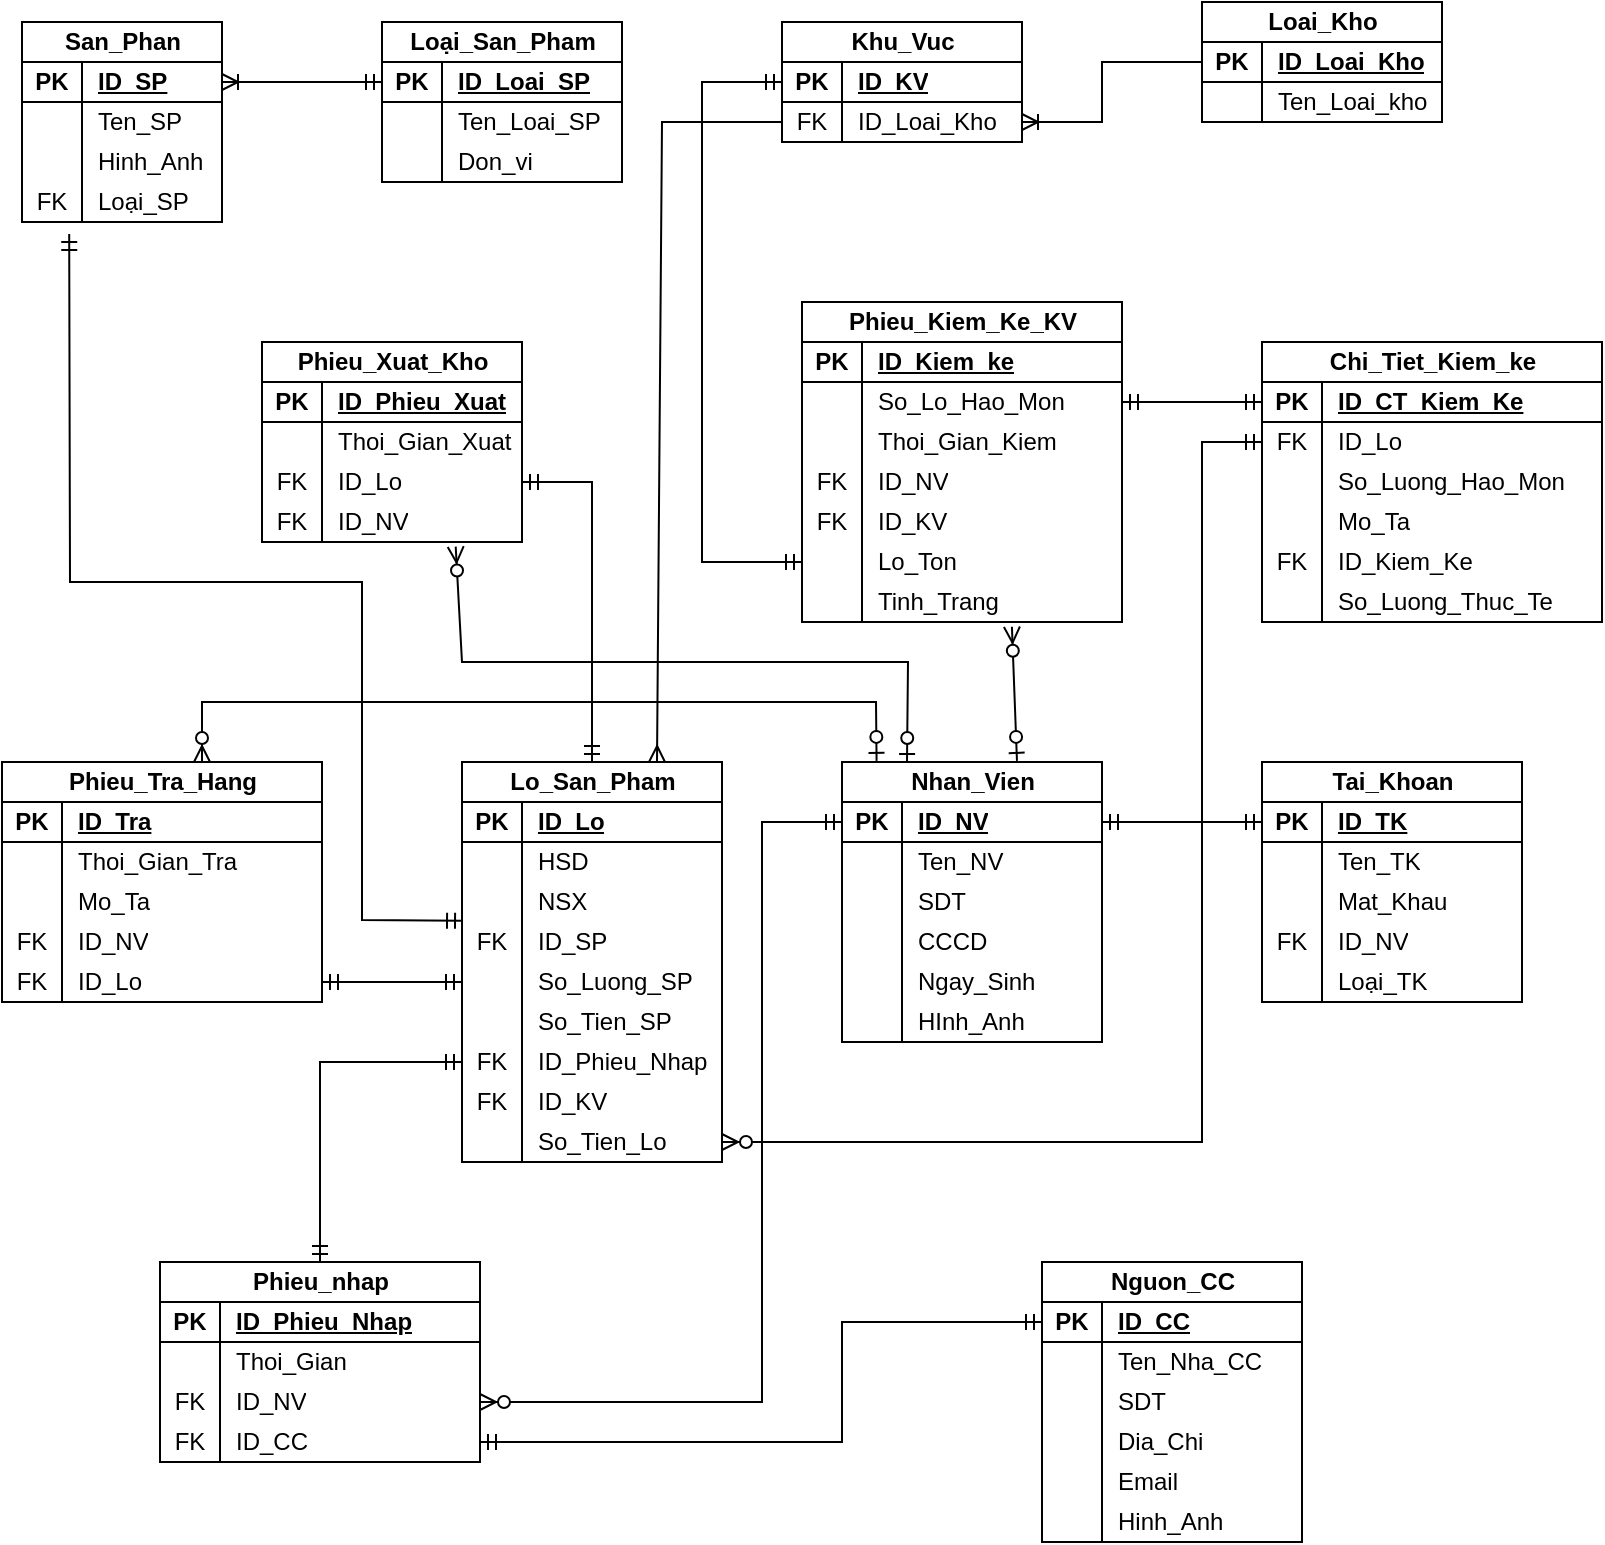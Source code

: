 <mxfile version="22.0.3" type="device">
  <diagram id="R2lEEEUBdFMjLlhIrx00" name="Page-1">
    <mxGraphModel dx="1482" dy="615" grid="1" gridSize="10" guides="1" tooltips="1" connect="1" arrows="1" fold="1" page="1" pageScale="1" pageWidth="850" pageHeight="1100" math="0" shadow="0" extFonts="Permanent Marker^https://fonts.googleapis.com/css?family=Permanent+Marker">
      <root>
        <mxCell id="0" />
        <mxCell id="1" parent="0" />
        <mxCell id="Gs-mbWgF_uEVZYwRgLwy-14" value="San_Phan" style="shape=table;startSize=20;container=1;collapsible=1;childLayout=tableLayout;fixedRows=1;rowLines=0;fontStyle=1;align=center;resizeLast=1;html=1;" parent="1" vertex="1">
          <mxGeometry x="50" y="120" width="100" height="100" as="geometry" />
        </mxCell>
        <mxCell id="Gs-mbWgF_uEVZYwRgLwy-15" value="" style="shape=tableRow;horizontal=0;startSize=0;swimlaneHead=0;swimlaneBody=0;fillColor=none;collapsible=0;dropTarget=0;points=[[0,0.5],[1,0.5]];portConstraint=eastwest;top=0;left=0;right=0;bottom=1;" parent="Gs-mbWgF_uEVZYwRgLwy-14" vertex="1">
          <mxGeometry y="20" width="100" height="20" as="geometry" />
        </mxCell>
        <mxCell id="Gs-mbWgF_uEVZYwRgLwy-16" value="PK" style="shape=partialRectangle;connectable=0;fillColor=none;top=0;left=0;bottom=0;right=0;fontStyle=1;overflow=hidden;whiteSpace=wrap;html=1;" parent="Gs-mbWgF_uEVZYwRgLwy-15" vertex="1">
          <mxGeometry width="30" height="20" as="geometry">
            <mxRectangle width="30" height="20" as="alternateBounds" />
          </mxGeometry>
        </mxCell>
        <mxCell id="Gs-mbWgF_uEVZYwRgLwy-17" value="ID_SP" style="shape=partialRectangle;connectable=0;fillColor=none;top=0;left=0;bottom=0;right=0;align=left;spacingLeft=6;fontStyle=5;overflow=hidden;whiteSpace=wrap;html=1;" parent="Gs-mbWgF_uEVZYwRgLwy-15" vertex="1">
          <mxGeometry x="30" width="70" height="20" as="geometry">
            <mxRectangle width="70" height="20" as="alternateBounds" />
          </mxGeometry>
        </mxCell>
        <mxCell id="Gs-mbWgF_uEVZYwRgLwy-18" value="" style="shape=tableRow;horizontal=0;startSize=0;swimlaneHead=0;swimlaneBody=0;fillColor=none;collapsible=0;dropTarget=0;points=[[0,0.5],[1,0.5]];portConstraint=eastwest;top=0;left=0;right=0;bottom=0;" parent="Gs-mbWgF_uEVZYwRgLwy-14" vertex="1">
          <mxGeometry y="40" width="100" height="20" as="geometry" />
        </mxCell>
        <mxCell id="Gs-mbWgF_uEVZYwRgLwy-19" value="" style="shape=partialRectangle;connectable=0;fillColor=none;top=0;left=0;bottom=0;right=0;editable=1;overflow=hidden;whiteSpace=wrap;html=1;" parent="Gs-mbWgF_uEVZYwRgLwy-18" vertex="1">
          <mxGeometry width="30" height="20" as="geometry">
            <mxRectangle width="30" height="20" as="alternateBounds" />
          </mxGeometry>
        </mxCell>
        <mxCell id="Gs-mbWgF_uEVZYwRgLwy-20" value="Ten_SP" style="shape=partialRectangle;connectable=0;fillColor=none;top=0;left=0;bottom=0;right=0;align=left;spacingLeft=6;overflow=hidden;whiteSpace=wrap;html=1;" parent="Gs-mbWgF_uEVZYwRgLwy-18" vertex="1">
          <mxGeometry x="30" width="70" height="20" as="geometry">
            <mxRectangle width="70" height="20" as="alternateBounds" />
          </mxGeometry>
        </mxCell>
        <mxCell id="Gs-mbWgF_uEVZYwRgLwy-21" value="" style="shape=tableRow;horizontal=0;startSize=0;swimlaneHead=0;swimlaneBody=0;fillColor=none;collapsible=0;dropTarget=0;points=[[0,0.5],[1,0.5]];portConstraint=eastwest;top=0;left=0;right=0;bottom=0;" parent="Gs-mbWgF_uEVZYwRgLwy-14" vertex="1">
          <mxGeometry y="60" width="100" height="20" as="geometry" />
        </mxCell>
        <mxCell id="Gs-mbWgF_uEVZYwRgLwy-22" value="" style="shape=partialRectangle;connectable=0;fillColor=none;top=0;left=0;bottom=0;right=0;editable=1;overflow=hidden;whiteSpace=wrap;html=1;" parent="Gs-mbWgF_uEVZYwRgLwy-21" vertex="1">
          <mxGeometry width="30" height="20" as="geometry">
            <mxRectangle width="30" height="20" as="alternateBounds" />
          </mxGeometry>
        </mxCell>
        <mxCell id="Gs-mbWgF_uEVZYwRgLwy-23" value="Hinh_Anh" style="shape=partialRectangle;connectable=0;fillColor=none;top=0;left=0;bottom=0;right=0;align=left;spacingLeft=6;overflow=hidden;whiteSpace=wrap;html=1;" parent="Gs-mbWgF_uEVZYwRgLwy-21" vertex="1">
          <mxGeometry x="30" width="70" height="20" as="geometry">
            <mxRectangle width="70" height="20" as="alternateBounds" />
          </mxGeometry>
        </mxCell>
        <mxCell id="Gs-mbWgF_uEVZYwRgLwy-24" value="" style="shape=tableRow;horizontal=0;startSize=0;swimlaneHead=0;swimlaneBody=0;fillColor=none;collapsible=0;dropTarget=0;points=[[0,0.5],[1,0.5]];portConstraint=eastwest;top=0;left=0;right=0;bottom=0;" parent="Gs-mbWgF_uEVZYwRgLwy-14" vertex="1">
          <mxGeometry y="80" width="100" height="20" as="geometry" />
        </mxCell>
        <mxCell id="Gs-mbWgF_uEVZYwRgLwy-25" value="FK" style="shape=partialRectangle;connectable=0;fillColor=none;top=0;left=0;bottom=0;right=0;editable=1;overflow=hidden;whiteSpace=wrap;html=1;" parent="Gs-mbWgF_uEVZYwRgLwy-24" vertex="1">
          <mxGeometry width="30" height="20" as="geometry">
            <mxRectangle width="30" height="20" as="alternateBounds" />
          </mxGeometry>
        </mxCell>
        <mxCell id="Gs-mbWgF_uEVZYwRgLwy-26" value="Loại_SP" style="shape=partialRectangle;connectable=0;fillColor=none;top=0;left=0;bottom=0;right=0;align=left;spacingLeft=6;overflow=hidden;whiteSpace=wrap;html=1;" parent="Gs-mbWgF_uEVZYwRgLwy-24" vertex="1">
          <mxGeometry x="30" width="70" height="20" as="geometry">
            <mxRectangle width="70" height="20" as="alternateBounds" />
          </mxGeometry>
        </mxCell>
        <mxCell id="Gs-mbWgF_uEVZYwRgLwy-40" value="Loại_San_Pham" style="shape=table;startSize=20;container=1;collapsible=1;childLayout=tableLayout;fixedRows=1;rowLines=0;fontStyle=1;align=center;resizeLast=1;html=1;" parent="1" vertex="1">
          <mxGeometry x="230" y="120" width="120" height="80" as="geometry" />
        </mxCell>
        <mxCell id="Gs-mbWgF_uEVZYwRgLwy-41" value="" style="shape=tableRow;horizontal=0;startSize=0;swimlaneHead=0;swimlaneBody=0;fillColor=none;collapsible=0;dropTarget=0;points=[[0,0.5],[1,0.5]];portConstraint=eastwest;top=0;left=0;right=0;bottom=1;" parent="Gs-mbWgF_uEVZYwRgLwy-40" vertex="1">
          <mxGeometry y="20" width="120" height="20" as="geometry" />
        </mxCell>
        <mxCell id="Gs-mbWgF_uEVZYwRgLwy-42" value="PK" style="shape=partialRectangle;connectable=0;fillColor=none;top=0;left=0;bottom=0;right=0;fontStyle=1;overflow=hidden;whiteSpace=wrap;html=1;" parent="Gs-mbWgF_uEVZYwRgLwy-41" vertex="1">
          <mxGeometry width="30" height="20" as="geometry">
            <mxRectangle width="30" height="20" as="alternateBounds" />
          </mxGeometry>
        </mxCell>
        <mxCell id="Gs-mbWgF_uEVZYwRgLwy-43" value="ID_Loai_SP" style="shape=partialRectangle;connectable=0;fillColor=none;top=0;left=0;bottom=0;right=0;align=left;spacingLeft=6;fontStyle=5;overflow=hidden;whiteSpace=wrap;html=1;" parent="Gs-mbWgF_uEVZYwRgLwy-41" vertex="1">
          <mxGeometry x="30" width="90" height="20" as="geometry">
            <mxRectangle width="90" height="20" as="alternateBounds" />
          </mxGeometry>
        </mxCell>
        <mxCell id="Gs-mbWgF_uEVZYwRgLwy-44" value="" style="shape=tableRow;horizontal=0;startSize=0;swimlaneHead=0;swimlaneBody=0;fillColor=none;collapsible=0;dropTarget=0;points=[[0,0.5],[1,0.5]];portConstraint=eastwest;top=0;left=0;right=0;bottom=0;" parent="Gs-mbWgF_uEVZYwRgLwy-40" vertex="1">
          <mxGeometry y="40" width="120" height="20" as="geometry" />
        </mxCell>
        <mxCell id="Gs-mbWgF_uEVZYwRgLwy-45" value="" style="shape=partialRectangle;connectable=0;fillColor=none;top=0;left=0;bottom=0;right=0;editable=1;overflow=hidden;whiteSpace=wrap;html=1;" parent="Gs-mbWgF_uEVZYwRgLwy-44" vertex="1">
          <mxGeometry width="30" height="20" as="geometry">
            <mxRectangle width="30" height="20" as="alternateBounds" />
          </mxGeometry>
        </mxCell>
        <mxCell id="Gs-mbWgF_uEVZYwRgLwy-46" value="Ten_Loai_SP" style="shape=partialRectangle;connectable=0;fillColor=none;top=0;left=0;bottom=0;right=0;align=left;spacingLeft=6;overflow=hidden;whiteSpace=wrap;html=1;" parent="Gs-mbWgF_uEVZYwRgLwy-44" vertex="1">
          <mxGeometry x="30" width="90" height="20" as="geometry">
            <mxRectangle width="90" height="20" as="alternateBounds" />
          </mxGeometry>
        </mxCell>
        <mxCell id="Gs-mbWgF_uEVZYwRgLwy-47" value="" style="shape=tableRow;horizontal=0;startSize=0;swimlaneHead=0;swimlaneBody=0;fillColor=none;collapsible=0;dropTarget=0;points=[[0,0.5],[1,0.5]];portConstraint=eastwest;top=0;left=0;right=0;bottom=0;" parent="Gs-mbWgF_uEVZYwRgLwy-40" vertex="1">
          <mxGeometry y="60" width="120" height="20" as="geometry" />
        </mxCell>
        <mxCell id="Gs-mbWgF_uEVZYwRgLwy-48" value="" style="shape=partialRectangle;connectable=0;fillColor=none;top=0;left=0;bottom=0;right=0;editable=1;overflow=hidden;whiteSpace=wrap;html=1;" parent="Gs-mbWgF_uEVZYwRgLwy-47" vertex="1">
          <mxGeometry width="30" height="20" as="geometry">
            <mxRectangle width="30" height="20" as="alternateBounds" />
          </mxGeometry>
        </mxCell>
        <mxCell id="Gs-mbWgF_uEVZYwRgLwy-49" value="Don_vi" style="shape=partialRectangle;connectable=0;fillColor=none;top=0;left=0;bottom=0;right=0;align=left;spacingLeft=6;overflow=hidden;whiteSpace=wrap;html=1;" parent="Gs-mbWgF_uEVZYwRgLwy-47" vertex="1">
          <mxGeometry x="30" width="90" height="20" as="geometry">
            <mxRectangle width="90" height="20" as="alternateBounds" />
          </mxGeometry>
        </mxCell>
        <mxCell id="Gs-mbWgF_uEVZYwRgLwy-54" value="Khu_Vuc" style="shape=table;startSize=20;container=1;collapsible=1;childLayout=tableLayout;fixedRows=1;rowLines=0;fontStyle=1;align=center;resizeLast=1;html=1;" parent="1" vertex="1">
          <mxGeometry x="430" y="120" width="120" height="60" as="geometry" />
        </mxCell>
        <mxCell id="Gs-mbWgF_uEVZYwRgLwy-55" value="" style="shape=tableRow;horizontal=0;startSize=0;swimlaneHead=0;swimlaneBody=0;fillColor=none;collapsible=0;dropTarget=0;points=[[0,0.5],[1,0.5]];portConstraint=eastwest;top=0;left=0;right=0;bottom=1;" parent="Gs-mbWgF_uEVZYwRgLwy-54" vertex="1">
          <mxGeometry y="20" width="120" height="20" as="geometry" />
        </mxCell>
        <mxCell id="Gs-mbWgF_uEVZYwRgLwy-56" value="PK" style="shape=partialRectangle;connectable=0;fillColor=none;top=0;left=0;bottom=0;right=0;fontStyle=1;overflow=hidden;whiteSpace=wrap;html=1;" parent="Gs-mbWgF_uEVZYwRgLwy-55" vertex="1">
          <mxGeometry width="30" height="20" as="geometry">
            <mxRectangle width="30" height="20" as="alternateBounds" />
          </mxGeometry>
        </mxCell>
        <mxCell id="Gs-mbWgF_uEVZYwRgLwy-57" value="ID_KV" style="shape=partialRectangle;connectable=0;fillColor=none;top=0;left=0;bottom=0;right=0;align=left;spacingLeft=6;fontStyle=5;overflow=hidden;whiteSpace=wrap;html=1;" parent="Gs-mbWgF_uEVZYwRgLwy-55" vertex="1">
          <mxGeometry x="30" width="90" height="20" as="geometry">
            <mxRectangle width="90" height="20" as="alternateBounds" />
          </mxGeometry>
        </mxCell>
        <mxCell id="Gs-mbWgF_uEVZYwRgLwy-58" value="" style="shape=tableRow;horizontal=0;startSize=0;swimlaneHead=0;swimlaneBody=0;fillColor=none;collapsible=0;dropTarget=0;points=[[0,0.5],[1,0.5]];portConstraint=eastwest;top=0;left=0;right=0;bottom=0;" parent="Gs-mbWgF_uEVZYwRgLwy-54" vertex="1">
          <mxGeometry y="40" width="120" height="20" as="geometry" />
        </mxCell>
        <mxCell id="Gs-mbWgF_uEVZYwRgLwy-59" value="FK" style="shape=partialRectangle;connectable=0;fillColor=none;top=0;left=0;bottom=0;right=0;editable=1;overflow=hidden;whiteSpace=wrap;html=1;" parent="Gs-mbWgF_uEVZYwRgLwy-58" vertex="1">
          <mxGeometry width="30" height="20" as="geometry">
            <mxRectangle width="30" height="20" as="alternateBounds" />
          </mxGeometry>
        </mxCell>
        <mxCell id="Gs-mbWgF_uEVZYwRgLwy-60" value="ID_Loai_Kho" style="shape=partialRectangle;connectable=0;fillColor=none;top=0;left=0;bottom=0;right=0;align=left;spacingLeft=6;overflow=hidden;whiteSpace=wrap;html=1;" parent="Gs-mbWgF_uEVZYwRgLwy-58" vertex="1">
          <mxGeometry x="30" width="90" height="20" as="geometry">
            <mxRectangle width="90" height="20" as="alternateBounds" />
          </mxGeometry>
        </mxCell>
        <mxCell id="Gs-mbWgF_uEVZYwRgLwy-70" value="Loai_Kho" style="shape=table;startSize=20;container=1;collapsible=1;childLayout=tableLayout;fixedRows=1;rowLines=0;fontStyle=1;align=center;resizeLast=1;html=1;" parent="1" vertex="1">
          <mxGeometry x="640" y="110" width="120" height="60" as="geometry" />
        </mxCell>
        <mxCell id="Gs-mbWgF_uEVZYwRgLwy-71" value="" style="shape=tableRow;horizontal=0;startSize=0;swimlaneHead=0;swimlaneBody=0;fillColor=none;collapsible=0;dropTarget=0;points=[[0,0.5],[1,0.5]];portConstraint=eastwest;top=0;left=0;right=0;bottom=1;" parent="Gs-mbWgF_uEVZYwRgLwy-70" vertex="1">
          <mxGeometry y="20" width="120" height="20" as="geometry" />
        </mxCell>
        <mxCell id="Gs-mbWgF_uEVZYwRgLwy-72" value="PK" style="shape=partialRectangle;connectable=0;fillColor=none;top=0;left=0;bottom=0;right=0;fontStyle=1;overflow=hidden;whiteSpace=wrap;html=1;" parent="Gs-mbWgF_uEVZYwRgLwy-71" vertex="1">
          <mxGeometry width="30" height="20" as="geometry">
            <mxRectangle width="30" height="20" as="alternateBounds" />
          </mxGeometry>
        </mxCell>
        <mxCell id="Gs-mbWgF_uEVZYwRgLwy-73" value="ID_Loai_Kho" style="shape=partialRectangle;connectable=0;fillColor=none;top=0;left=0;bottom=0;right=0;align=left;spacingLeft=6;fontStyle=5;overflow=hidden;whiteSpace=wrap;html=1;" parent="Gs-mbWgF_uEVZYwRgLwy-71" vertex="1">
          <mxGeometry x="30" width="90" height="20" as="geometry">
            <mxRectangle width="90" height="20" as="alternateBounds" />
          </mxGeometry>
        </mxCell>
        <mxCell id="Gs-mbWgF_uEVZYwRgLwy-74" value="" style="shape=tableRow;horizontal=0;startSize=0;swimlaneHead=0;swimlaneBody=0;fillColor=none;collapsible=0;dropTarget=0;points=[[0,0.5],[1,0.5]];portConstraint=eastwest;top=0;left=0;right=0;bottom=0;" parent="Gs-mbWgF_uEVZYwRgLwy-70" vertex="1">
          <mxGeometry y="40" width="120" height="20" as="geometry" />
        </mxCell>
        <mxCell id="Gs-mbWgF_uEVZYwRgLwy-75" value="" style="shape=partialRectangle;connectable=0;fillColor=none;top=0;left=0;bottom=0;right=0;editable=1;overflow=hidden;whiteSpace=wrap;html=1;" parent="Gs-mbWgF_uEVZYwRgLwy-74" vertex="1">
          <mxGeometry width="30" height="20" as="geometry">
            <mxRectangle width="30" height="20" as="alternateBounds" />
          </mxGeometry>
        </mxCell>
        <mxCell id="Gs-mbWgF_uEVZYwRgLwy-76" value="Ten_Loai_kho" style="shape=partialRectangle;connectable=0;fillColor=none;top=0;left=0;bottom=0;right=0;align=left;spacingLeft=6;overflow=hidden;whiteSpace=wrap;html=1;" parent="Gs-mbWgF_uEVZYwRgLwy-74" vertex="1">
          <mxGeometry x="30" width="90" height="20" as="geometry">
            <mxRectangle width="90" height="20" as="alternateBounds" />
          </mxGeometry>
        </mxCell>
        <mxCell id="Gs-mbWgF_uEVZYwRgLwy-96" value="Nhan_Vien" style="shape=table;startSize=20;container=1;collapsible=1;childLayout=tableLayout;fixedRows=1;rowLines=0;fontStyle=1;align=center;resizeLast=1;html=1;" parent="1" vertex="1">
          <mxGeometry x="460" y="490" width="130" height="140" as="geometry" />
        </mxCell>
        <mxCell id="Gs-mbWgF_uEVZYwRgLwy-97" value="" style="shape=tableRow;horizontal=0;startSize=0;swimlaneHead=0;swimlaneBody=0;fillColor=none;collapsible=0;dropTarget=0;points=[[0,0.5],[1,0.5]];portConstraint=eastwest;top=0;left=0;right=0;bottom=1;" parent="Gs-mbWgF_uEVZYwRgLwy-96" vertex="1">
          <mxGeometry y="20" width="130" height="20" as="geometry" />
        </mxCell>
        <mxCell id="Gs-mbWgF_uEVZYwRgLwy-98" value="PK" style="shape=partialRectangle;connectable=0;fillColor=none;top=0;left=0;bottom=0;right=0;fontStyle=1;overflow=hidden;whiteSpace=wrap;html=1;" parent="Gs-mbWgF_uEVZYwRgLwy-97" vertex="1">
          <mxGeometry width="30" height="20" as="geometry">
            <mxRectangle width="30" height="20" as="alternateBounds" />
          </mxGeometry>
        </mxCell>
        <mxCell id="Gs-mbWgF_uEVZYwRgLwy-99" value="ID_NV" style="shape=partialRectangle;connectable=0;fillColor=none;top=0;left=0;bottom=0;right=0;align=left;spacingLeft=6;fontStyle=5;overflow=hidden;whiteSpace=wrap;html=1;" parent="Gs-mbWgF_uEVZYwRgLwy-97" vertex="1">
          <mxGeometry x="30" width="100" height="20" as="geometry">
            <mxRectangle width="100" height="20" as="alternateBounds" />
          </mxGeometry>
        </mxCell>
        <mxCell id="Gs-mbWgF_uEVZYwRgLwy-100" value="" style="shape=tableRow;horizontal=0;startSize=0;swimlaneHead=0;swimlaneBody=0;fillColor=none;collapsible=0;dropTarget=0;points=[[0,0.5],[1,0.5]];portConstraint=eastwest;top=0;left=0;right=0;bottom=0;" parent="Gs-mbWgF_uEVZYwRgLwy-96" vertex="1">
          <mxGeometry y="40" width="130" height="20" as="geometry" />
        </mxCell>
        <mxCell id="Gs-mbWgF_uEVZYwRgLwy-101" value="" style="shape=partialRectangle;connectable=0;fillColor=none;top=0;left=0;bottom=0;right=0;editable=1;overflow=hidden;whiteSpace=wrap;html=1;" parent="Gs-mbWgF_uEVZYwRgLwy-100" vertex="1">
          <mxGeometry width="30" height="20" as="geometry">
            <mxRectangle width="30" height="20" as="alternateBounds" />
          </mxGeometry>
        </mxCell>
        <mxCell id="Gs-mbWgF_uEVZYwRgLwy-102" value="Ten_NV" style="shape=partialRectangle;connectable=0;fillColor=none;top=0;left=0;bottom=0;right=0;align=left;spacingLeft=6;overflow=hidden;whiteSpace=wrap;html=1;" parent="Gs-mbWgF_uEVZYwRgLwy-100" vertex="1">
          <mxGeometry x="30" width="100" height="20" as="geometry">
            <mxRectangle width="100" height="20" as="alternateBounds" />
          </mxGeometry>
        </mxCell>
        <mxCell id="Gs-mbWgF_uEVZYwRgLwy-103" value="" style="shape=tableRow;horizontal=0;startSize=0;swimlaneHead=0;swimlaneBody=0;fillColor=none;collapsible=0;dropTarget=0;points=[[0,0.5],[1,0.5]];portConstraint=eastwest;top=0;left=0;right=0;bottom=0;" parent="Gs-mbWgF_uEVZYwRgLwy-96" vertex="1">
          <mxGeometry y="60" width="130" height="20" as="geometry" />
        </mxCell>
        <mxCell id="Gs-mbWgF_uEVZYwRgLwy-104" value="" style="shape=partialRectangle;connectable=0;fillColor=none;top=0;left=0;bottom=0;right=0;editable=1;overflow=hidden;whiteSpace=wrap;html=1;" parent="Gs-mbWgF_uEVZYwRgLwy-103" vertex="1">
          <mxGeometry width="30" height="20" as="geometry">
            <mxRectangle width="30" height="20" as="alternateBounds" />
          </mxGeometry>
        </mxCell>
        <mxCell id="Gs-mbWgF_uEVZYwRgLwy-105" value="SDT" style="shape=partialRectangle;connectable=0;fillColor=none;top=0;left=0;bottom=0;right=0;align=left;spacingLeft=6;overflow=hidden;whiteSpace=wrap;html=1;" parent="Gs-mbWgF_uEVZYwRgLwy-103" vertex="1">
          <mxGeometry x="30" width="100" height="20" as="geometry">
            <mxRectangle width="100" height="20" as="alternateBounds" />
          </mxGeometry>
        </mxCell>
        <mxCell id="Gs-mbWgF_uEVZYwRgLwy-106" value="" style="shape=tableRow;horizontal=0;startSize=0;swimlaneHead=0;swimlaneBody=0;fillColor=none;collapsible=0;dropTarget=0;points=[[0,0.5],[1,0.5]];portConstraint=eastwest;top=0;left=0;right=0;bottom=0;" parent="Gs-mbWgF_uEVZYwRgLwy-96" vertex="1">
          <mxGeometry y="80" width="130" height="20" as="geometry" />
        </mxCell>
        <mxCell id="Gs-mbWgF_uEVZYwRgLwy-107" value="" style="shape=partialRectangle;connectable=0;fillColor=none;top=0;left=0;bottom=0;right=0;editable=1;overflow=hidden;whiteSpace=wrap;html=1;" parent="Gs-mbWgF_uEVZYwRgLwy-106" vertex="1">
          <mxGeometry width="30" height="20" as="geometry">
            <mxRectangle width="30" height="20" as="alternateBounds" />
          </mxGeometry>
        </mxCell>
        <mxCell id="Gs-mbWgF_uEVZYwRgLwy-108" value="CCCD" style="shape=partialRectangle;connectable=0;fillColor=none;top=0;left=0;bottom=0;right=0;align=left;spacingLeft=6;overflow=hidden;whiteSpace=wrap;html=1;" parent="Gs-mbWgF_uEVZYwRgLwy-106" vertex="1">
          <mxGeometry x="30" width="100" height="20" as="geometry">
            <mxRectangle width="100" height="20" as="alternateBounds" />
          </mxGeometry>
        </mxCell>
        <mxCell id="Gs-mbWgF_uEVZYwRgLwy-110" value="" style="shape=tableRow;horizontal=0;startSize=0;swimlaneHead=0;swimlaneBody=0;fillColor=none;collapsible=0;dropTarget=0;points=[[0,0.5],[1,0.5]];portConstraint=eastwest;top=0;left=0;right=0;bottom=0;" parent="Gs-mbWgF_uEVZYwRgLwy-96" vertex="1">
          <mxGeometry y="100" width="130" height="20" as="geometry" />
        </mxCell>
        <mxCell id="Gs-mbWgF_uEVZYwRgLwy-111" value="" style="shape=partialRectangle;connectable=0;fillColor=none;top=0;left=0;bottom=0;right=0;editable=1;overflow=hidden;whiteSpace=wrap;html=1;" parent="Gs-mbWgF_uEVZYwRgLwy-110" vertex="1">
          <mxGeometry width="30" height="20" as="geometry">
            <mxRectangle width="30" height="20" as="alternateBounds" />
          </mxGeometry>
        </mxCell>
        <mxCell id="Gs-mbWgF_uEVZYwRgLwy-112" value="Ngay_Sinh" style="shape=partialRectangle;connectable=0;fillColor=none;top=0;left=0;bottom=0;right=0;align=left;spacingLeft=6;overflow=hidden;whiteSpace=wrap;html=1;" parent="Gs-mbWgF_uEVZYwRgLwy-110" vertex="1">
          <mxGeometry x="30" width="100" height="20" as="geometry">
            <mxRectangle width="100" height="20" as="alternateBounds" />
          </mxGeometry>
        </mxCell>
        <mxCell id="Gs-mbWgF_uEVZYwRgLwy-113" value="" style="shape=tableRow;horizontal=0;startSize=0;swimlaneHead=0;swimlaneBody=0;fillColor=none;collapsible=0;dropTarget=0;points=[[0,0.5],[1,0.5]];portConstraint=eastwest;top=0;left=0;right=0;bottom=0;" parent="Gs-mbWgF_uEVZYwRgLwy-96" vertex="1">
          <mxGeometry y="120" width="130" height="20" as="geometry" />
        </mxCell>
        <mxCell id="Gs-mbWgF_uEVZYwRgLwy-114" value="" style="shape=partialRectangle;connectable=0;fillColor=none;top=0;left=0;bottom=0;right=0;editable=1;overflow=hidden;whiteSpace=wrap;html=1;" parent="Gs-mbWgF_uEVZYwRgLwy-113" vertex="1">
          <mxGeometry width="30" height="20" as="geometry">
            <mxRectangle width="30" height="20" as="alternateBounds" />
          </mxGeometry>
        </mxCell>
        <mxCell id="Gs-mbWgF_uEVZYwRgLwy-115" value="HInh_Anh" style="shape=partialRectangle;connectable=0;fillColor=none;top=0;left=0;bottom=0;right=0;align=left;spacingLeft=6;overflow=hidden;whiteSpace=wrap;html=1;" parent="Gs-mbWgF_uEVZYwRgLwy-113" vertex="1">
          <mxGeometry x="30" width="100" height="20" as="geometry">
            <mxRectangle width="100" height="20" as="alternateBounds" />
          </mxGeometry>
        </mxCell>
        <mxCell id="Gs-mbWgF_uEVZYwRgLwy-119" value="Phieu_Xuat_Kho" style="shape=table;startSize=20;container=1;collapsible=1;childLayout=tableLayout;fixedRows=1;rowLines=0;fontStyle=1;align=center;resizeLast=1;html=1;" parent="1" vertex="1">
          <mxGeometry x="170" y="280" width="130" height="100" as="geometry" />
        </mxCell>
        <mxCell id="Gs-mbWgF_uEVZYwRgLwy-120" value="" style="shape=tableRow;horizontal=0;startSize=0;swimlaneHead=0;swimlaneBody=0;fillColor=none;collapsible=0;dropTarget=0;points=[[0,0.5],[1,0.5]];portConstraint=eastwest;top=0;left=0;right=0;bottom=1;" parent="Gs-mbWgF_uEVZYwRgLwy-119" vertex="1">
          <mxGeometry y="20" width="130" height="20" as="geometry" />
        </mxCell>
        <mxCell id="Gs-mbWgF_uEVZYwRgLwy-121" value="PK" style="shape=partialRectangle;connectable=0;fillColor=none;top=0;left=0;bottom=0;right=0;fontStyle=1;overflow=hidden;whiteSpace=wrap;html=1;" parent="Gs-mbWgF_uEVZYwRgLwy-120" vertex="1">
          <mxGeometry width="30" height="20" as="geometry">
            <mxRectangle width="30" height="20" as="alternateBounds" />
          </mxGeometry>
        </mxCell>
        <mxCell id="Gs-mbWgF_uEVZYwRgLwy-122" value="ID_Phieu_Xuat" style="shape=partialRectangle;connectable=0;fillColor=none;top=0;left=0;bottom=0;right=0;align=left;spacingLeft=6;fontStyle=5;overflow=hidden;whiteSpace=wrap;html=1;" parent="Gs-mbWgF_uEVZYwRgLwy-120" vertex="1">
          <mxGeometry x="30" width="100" height="20" as="geometry">
            <mxRectangle width="100" height="20" as="alternateBounds" />
          </mxGeometry>
        </mxCell>
        <mxCell id="Gs-mbWgF_uEVZYwRgLwy-123" value="" style="shape=tableRow;horizontal=0;startSize=0;swimlaneHead=0;swimlaneBody=0;fillColor=none;collapsible=0;dropTarget=0;points=[[0,0.5],[1,0.5]];portConstraint=eastwest;top=0;left=0;right=0;bottom=0;" parent="Gs-mbWgF_uEVZYwRgLwy-119" vertex="1">
          <mxGeometry y="40" width="130" height="20" as="geometry" />
        </mxCell>
        <mxCell id="Gs-mbWgF_uEVZYwRgLwy-124" value="" style="shape=partialRectangle;connectable=0;fillColor=none;top=0;left=0;bottom=0;right=0;editable=1;overflow=hidden;whiteSpace=wrap;html=1;" parent="Gs-mbWgF_uEVZYwRgLwy-123" vertex="1">
          <mxGeometry width="30" height="20" as="geometry">
            <mxRectangle width="30" height="20" as="alternateBounds" />
          </mxGeometry>
        </mxCell>
        <mxCell id="Gs-mbWgF_uEVZYwRgLwy-125" value="Thoi_Gian_Xuat" style="shape=partialRectangle;connectable=0;fillColor=none;top=0;left=0;bottom=0;right=0;align=left;spacingLeft=6;overflow=hidden;whiteSpace=wrap;html=1;" parent="Gs-mbWgF_uEVZYwRgLwy-123" vertex="1">
          <mxGeometry x="30" width="100" height="20" as="geometry">
            <mxRectangle width="100" height="20" as="alternateBounds" />
          </mxGeometry>
        </mxCell>
        <mxCell id="Gs-mbWgF_uEVZYwRgLwy-126" value="" style="shape=tableRow;horizontal=0;startSize=0;swimlaneHead=0;swimlaneBody=0;fillColor=none;collapsible=0;dropTarget=0;points=[[0,0.5],[1,0.5]];portConstraint=eastwest;top=0;left=0;right=0;bottom=0;" parent="Gs-mbWgF_uEVZYwRgLwy-119" vertex="1">
          <mxGeometry y="60" width="130" height="20" as="geometry" />
        </mxCell>
        <mxCell id="Gs-mbWgF_uEVZYwRgLwy-127" value="FK" style="shape=partialRectangle;connectable=0;fillColor=none;top=0;left=0;bottom=0;right=0;editable=1;overflow=hidden;whiteSpace=wrap;html=1;" parent="Gs-mbWgF_uEVZYwRgLwy-126" vertex="1">
          <mxGeometry width="30" height="20" as="geometry">
            <mxRectangle width="30" height="20" as="alternateBounds" />
          </mxGeometry>
        </mxCell>
        <mxCell id="Gs-mbWgF_uEVZYwRgLwy-128" value="ID_Lo" style="shape=partialRectangle;connectable=0;fillColor=none;top=0;left=0;bottom=0;right=0;align=left;spacingLeft=6;overflow=hidden;whiteSpace=wrap;html=1;" parent="Gs-mbWgF_uEVZYwRgLwy-126" vertex="1">
          <mxGeometry x="30" width="100" height="20" as="geometry">
            <mxRectangle width="100" height="20" as="alternateBounds" />
          </mxGeometry>
        </mxCell>
        <mxCell id="Gs-mbWgF_uEVZYwRgLwy-129" value="" style="shape=tableRow;horizontal=0;startSize=0;swimlaneHead=0;swimlaneBody=0;fillColor=none;collapsible=0;dropTarget=0;points=[[0,0.5],[1,0.5]];portConstraint=eastwest;top=0;left=0;right=0;bottom=0;" parent="Gs-mbWgF_uEVZYwRgLwy-119" vertex="1">
          <mxGeometry y="80" width="130" height="20" as="geometry" />
        </mxCell>
        <mxCell id="Gs-mbWgF_uEVZYwRgLwy-130" value="FK" style="shape=partialRectangle;connectable=0;fillColor=none;top=0;left=0;bottom=0;right=0;editable=1;overflow=hidden;whiteSpace=wrap;html=1;" parent="Gs-mbWgF_uEVZYwRgLwy-129" vertex="1">
          <mxGeometry width="30" height="20" as="geometry">
            <mxRectangle width="30" height="20" as="alternateBounds" />
          </mxGeometry>
        </mxCell>
        <mxCell id="Gs-mbWgF_uEVZYwRgLwy-131" value="ID_NV" style="shape=partialRectangle;connectable=0;fillColor=none;top=0;left=0;bottom=0;right=0;align=left;spacingLeft=6;overflow=hidden;whiteSpace=wrap;html=1;" parent="Gs-mbWgF_uEVZYwRgLwy-129" vertex="1">
          <mxGeometry x="30" width="100" height="20" as="geometry">
            <mxRectangle width="100" height="20" as="alternateBounds" />
          </mxGeometry>
        </mxCell>
        <mxCell id="Gs-mbWgF_uEVZYwRgLwy-141" value="Phieu_Kiem_Ke_KV" style="shape=table;startSize=20;container=1;collapsible=1;childLayout=tableLayout;fixedRows=1;rowLines=0;fontStyle=1;align=center;resizeLast=1;html=1;" parent="1" vertex="1">
          <mxGeometry x="440" y="260" width="160" height="160" as="geometry" />
        </mxCell>
        <mxCell id="Gs-mbWgF_uEVZYwRgLwy-142" value="" style="shape=tableRow;horizontal=0;startSize=0;swimlaneHead=0;swimlaneBody=0;fillColor=none;collapsible=0;dropTarget=0;points=[[0,0.5],[1,0.5]];portConstraint=eastwest;top=0;left=0;right=0;bottom=1;" parent="Gs-mbWgF_uEVZYwRgLwy-141" vertex="1">
          <mxGeometry y="20" width="160" height="20" as="geometry" />
        </mxCell>
        <mxCell id="Gs-mbWgF_uEVZYwRgLwy-143" value="PK" style="shape=partialRectangle;connectable=0;fillColor=none;top=0;left=0;bottom=0;right=0;fontStyle=1;overflow=hidden;whiteSpace=wrap;html=1;" parent="Gs-mbWgF_uEVZYwRgLwy-142" vertex="1">
          <mxGeometry width="30" height="20" as="geometry">
            <mxRectangle width="30" height="20" as="alternateBounds" />
          </mxGeometry>
        </mxCell>
        <mxCell id="Gs-mbWgF_uEVZYwRgLwy-144" value="ID_Kiem_ke" style="shape=partialRectangle;connectable=0;fillColor=none;top=0;left=0;bottom=0;right=0;align=left;spacingLeft=6;fontStyle=5;overflow=hidden;whiteSpace=wrap;html=1;" parent="Gs-mbWgF_uEVZYwRgLwy-142" vertex="1">
          <mxGeometry x="30" width="130" height="20" as="geometry">
            <mxRectangle width="130" height="20" as="alternateBounds" />
          </mxGeometry>
        </mxCell>
        <mxCell id="Gs-mbWgF_uEVZYwRgLwy-145" value="" style="shape=tableRow;horizontal=0;startSize=0;swimlaneHead=0;swimlaneBody=0;fillColor=none;collapsible=0;dropTarget=0;points=[[0,0.5],[1,0.5]];portConstraint=eastwest;top=0;left=0;right=0;bottom=0;" parent="Gs-mbWgF_uEVZYwRgLwy-141" vertex="1">
          <mxGeometry y="40" width="160" height="20" as="geometry" />
        </mxCell>
        <mxCell id="Gs-mbWgF_uEVZYwRgLwy-146" value="" style="shape=partialRectangle;connectable=0;fillColor=none;top=0;left=0;bottom=0;right=0;editable=1;overflow=hidden;whiteSpace=wrap;html=1;" parent="Gs-mbWgF_uEVZYwRgLwy-145" vertex="1">
          <mxGeometry width="30" height="20" as="geometry">
            <mxRectangle width="30" height="20" as="alternateBounds" />
          </mxGeometry>
        </mxCell>
        <mxCell id="Gs-mbWgF_uEVZYwRgLwy-147" value="So_Lo_Hao_Mon" style="shape=partialRectangle;connectable=0;fillColor=none;top=0;left=0;bottom=0;right=0;align=left;spacingLeft=6;overflow=hidden;whiteSpace=wrap;html=1;" parent="Gs-mbWgF_uEVZYwRgLwy-145" vertex="1">
          <mxGeometry x="30" width="130" height="20" as="geometry">
            <mxRectangle width="130" height="20" as="alternateBounds" />
          </mxGeometry>
        </mxCell>
        <mxCell id="Gs-mbWgF_uEVZYwRgLwy-148" value="" style="shape=tableRow;horizontal=0;startSize=0;swimlaneHead=0;swimlaneBody=0;fillColor=none;collapsible=0;dropTarget=0;points=[[0,0.5],[1,0.5]];portConstraint=eastwest;top=0;left=0;right=0;bottom=0;" parent="Gs-mbWgF_uEVZYwRgLwy-141" vertex="1">
          <mxGeometry y="60" width="160" height="20" as="geometry" />
        </mxCell>
        <mxCell id="Gs-mbWgF_uEVZYwRgLwy-149" value="" style="shape=partialRectangle;connectable=0;fillColor=none;top=0;left=0;bottom=0;right=0;editable=1;overflow=hidden;whiteSpace=wrap;html=1;" parent="Gs-mbWgF_uEVZYwRgLwy-148" vertex="1">
          <mxGeometry width="30" height="20" as="geometry">
            <mxRectangle width="30" height="20" as="alternateBounds" />
          </mxGeometry>
        </mxCell>
        <mxCell id="Gs-mbWgF_uEVZYwRgLwy-150" value="Thoi_Gian_Kiem" style="shape=partialRectangle;connectable=0;fillColor=none;top=0;left=0;bottom=0;right=0;align=left;spacingLeft=6;overflow=hidden;whiteSpace=wrap;html=1;" parent="Gs-mbWgF_uEVZYwRgLwy-148" vertex="1">
          <mxGeometry x="30" width="130" height="20" as="geometry">
            <mxRectangle width="130" height="20" as="alternateBounds" />
          </mxGeometry>
        </mxCell>
        <mxCell id="Gs-mbWgF_uEVZYwRgLwy-151" value="" style="shape=tableRow;horizontal=0;startSize=0;swimlaneHead=0;swimlaneBody=0;fillColor=none;collapsible=0;dropTarget=0;points=[[0,0.5],[1,0.5]];portConstraint=eastwest;top=0;left=0;right=0;bottom=0;" parent="Gs-mbWgF_uEVZYwRgLwy-141" vertex="1">
          <mxGeometry y="80" width="160" height="20" as="geometry" />
        </mxCell>
        <mxCell id="Gs-mbWgF_uEVZYwRgLwy-152" value="FK" style="shape=partialRectangle;connectable=0;fillColor=none;top=0;left=0;bottom=0;right=0;editable=1;overflow=hidden;whiteSpace=wrap;html=1;" parent="Gs-mbWgF_uEVZYwRgLwy-151" vertex="1">
          <mxGeometry width="30" height="20" as="geometry">
            <mxRectangle width="30" height="20" as="alternateBounds" />
          </mxGeometry>
        </mxCell>
        <mxCell id="Gs-mbWgF_uEVZYwRgLwy-153" value="ID_NV" style="shape=partialRectangle;connectable=0;fillColor=none;top=0;left=0;bottom=0;right=0;align=left;spacingLeft=6;overflow=hidden;whiteSpace=wrap;html=1;" parent="Gs-mbWgF_uEVZYwRgLwy-151" vertex="1">
          <mxGeometry x="30" width="130" height="20" as="geometry">
            <mxRectangle width="130" height="20" as="alternateBounds" />
          </mxGeometry>
        </mxCell>
        <mxCell id="Gs-mbWgF_uEVZYwRgLwy-160" value="" style="shape=tableRow;horizontal=0;startSize=0;swimlaneHead=0;swimlaneBody=0;fillColor=none;collapsible=0;dropTarget=0;points=[[0,0.5],[1,0.5]];portConstraint=eastwest;top=0;left=0;right=0;bottom=0;" parent="Gs-mbWgF_uEVZYwRgLwy-141" vertex="1">
          <mxGeometry y="100" width="160" height="20" as="geometry" />
        </mxCell>
        <mxCell id="Gs-mbWgF_uEVZYwRgLwy-161" value="FK" style="shape=partialRectangle;connectable=0;fillColor=none;top=0;left=0;bottom=0;right=0;editable=1;overflow=hidden;whiteSpace=wrap;html=1;" parent="Gs-mbWgF_uEVZYwRgLwy-160" vertex="1">
          <mxGeometry width="30" height="20" as="geometry">
            <mxRectangle width="30" height="20" as="alternateBounds" />
          </mxGeometry>
        </mxCell>
        <mxCell id="Gs-mbWgF_uEVZYwRgLwy-162" value="ID_KV" style="shape=partialRectangle;connectable=0;fillColor=none;top=0;left=0;bottom=0;right=0;align=left;spacingLeft=6;overflow=hidden;whiteSpace=wrap;html=1;" parent="Gs-mbWgF_uEVZYwRgLwy-160" vertex="1">
          <mxGeometry x="30" width="130" height="20" as="geometry">
            <mxRectangle width="130" height="20" as="alternateBounds" />
          </mxGeometry>
        </mxCell>
        <mxCell id="KzLaVlvm0ptwOIWQcZ9N-32" value="" style="shape=tableRow;horizontal=0;startSize=0;swimlaneHead=0;swimlaneBody=0;fillColor=none;collapsible=0;dropTarget=0;points=[[0,0.5],[1,0.5]];portConstraint=eastwest;top=0;left=0;right=0;bottom=0;" parent="Gs-mbWgF_uEVZYwRgLwy-141" vertex="1">
          <mxGeometry y="120" width="160" height="20" as="geometry" />
        </mxCell>
        <mxCell id="KzLaVlvm0ptwOIWQcZ9N-33" value="" style="shape=partialRectangle;connectable=0;fillColor=none;top=0;left=0;bottom=0;right=0;editable=1;overflow=hidden;whiteSpace=wrap;html=1;" parent="KzLaVlvm0ptwOIWQcZ9N-32" vertex="1">
          <mxGeometry width="30" height="20" as="geometry">
            <mxRectangle width="30" height="20" as="alternateBounds" />
          </mxGeometry>
        </mxCell>
        <mxCell id="KzLaVlvm0ptwOIWQcZ9N-34" value="Lo_Ton" style="shape=partialRectangle;connectable=0;fillColor=none;top=0;left=0;bottom=0;right=0;align=left;spacingLeft=6;overflow=hidden;whiteSpace=wrap;html=1;" parent="KzLaVlvm0ptwOIWQcZ9N-32" vertex="1">
          <mxGeometry x="30" width="130" height="20" as="geometry">
            <mxRectangle width="130" height="20" as="alternateBounds" />
          </mxGeometry>
        </mxCell>
        <mxCell id="gqdygnh5SoLw0JKjigvl-1" value="" style="shape=tableRow;horizontal=0;startSize=0;swimlaneHead=0;swimlaneBody=0;fillColor=none;collapsible=0;dropTarget=0;points=[[0,0.5],[1,0.5]];portConstraint=eastwest;top=0;left=0;right=0;bottom=0;" vertex="1" parent="Gs-mbWgF_uEVZYwRgLwy-141">
          <mxGeometry y="140" width="160" height="20" as="geometry" />
        </mxCell>
        <mxCell id="gqdygnh5SoLw0JKjigvl-2" value="" style="shape=partialRectangle;connectable=0;fillColor=none;top=0;left=0;bottom=0;right=0;editable=1;overflow=hidden;whiteSpace=wrap;html=1;" vertex="1" parent="gqdygnh5SoLw0JKjigvl-1">
          <mxGeometry width="30" height="20" as="geometry">
            <mxRectangle width="30" height="20" as="alternateBounds" />
          </mxGeometry>
        </mxCell>
        <mxCell id="gqdygnh5SoLw0JKjigvl-3" value="Tinh_Trang" style="shape=partialRectangle;connectable=0;fillColor=none;top=0;left=0;bottom=0;right=0;align=left;spacingLeft=6;overflow=hidden;whiteSpace=wrap;html=1;" vertex="1" parent="gqdygnh5SoLw0JKjigvl-1">
          <mxGeometry x="30" width="130" height="20" as="geometry">
            <mxRectangle width="130" height="20" as="alternateBounds" />
          </mxGeometry>
        </mxCell>
        <mxCell id="Gs-mbWgF_uEVZYwRgLwy-163" value="Tai_Khoan" style="shape=table;startSize=20;container=1;collapsible=1;childLayout=tableLayout;fixedRows=1;rowLines=0;fontStyle=1;align=center;resizeLast=1;html=1;" parent="1" vertex="1">
          <mxGeometry x="670" y="490" width="130" height="120" as="geometry" />
        </mxCell>
        <mxCell id="Gs-mbWgF_uEVZYwRgLwy-164" value="" style="shape=tableRow;horizontal=0;startSize=0;swimlaneHead=0;swimlaneBody=0;fillColor=none;collapsible=0;dropTarget=0;points=[[0,0.5],[1,0.5]];portConstraint=eastwest;top=0;left=0;right=0;bottom=1;" parent="Gs-mbWgF_uEVZYwRgLwy-163" vertex="1">
          <mxGeometry y="20" width="130" height="20" as="geometry" />
        </mxCell>
        <mxCell id="Gs-mbWgF_uEVZYwRgLwy-165" value="PK" style="shape=partialRectangle;connectable=0;fillColor=none;top=0;left=0;bottom=0;right=0;fontStyle=1;overflow=hidden;whiteSpace=wrap;html=1;" parent="Gs-mbWgF_uEVZYwRgLwy-164" vertex="1">
          <mxGeometry width="30" height="20" as="geometry">
            <mxRectangle width="30" height="20" as="alternateBounds" />
          </mxGeometry>
        </mxCell>
        <mxCell id="Gs-mbWgF_uEVZYwRgLwy-166" value="ID_TK" style="shape=partialRectangle;connectable=0;fillColor=none;top=0;left=0;bottom=0;right=0;align=left;spacingLeft=6;fontStyle=5;overflow=hidden;whiteSpace=wrap;html=1;" parent="Gs-mbWgF_uEVZYwRgLwy-164" vertex="1">
          <mxGeometry x="30" width="100" height="20" as="geometry">
            <mxRectangle width="100" height="20" as="alternateBounds" />
          </mxGeometry>
        </mxCell>
        <mxCell id="Gs-mbWgF_uEVZYwRgLwy-167" value="" style="shape=tableRow;horizontal=0;startSize=0;swimlaneHead=0;swimlaneBody=0;fillColor=none;collapsible=0;dropTarget=0;points=[[0,0.5],[1,0.5]];portConstraint=eastwest;top=0;left=0;right=0;bottom=0;" parent="Gs-mbWgF_uEVZYwRgLwy-163" vertex="1">
          <mxGeometry y="40" width="130" height="20" as="geometry" />
        </mxCell>
        <mxCell id="Gs-mbWgF_uEVZYwRgLwy-168" value="" style="shape=partialRectangle;connectable=0;fillColor=none;top=0;left=0;bottom=0;right=0;editable=1;overflow=hidden;whiteSpace=wrap;html=1;" parent="Gs-mbWgF_uEVZYwRgLwy-167" vertex="1">
          <mxGeometry width="30" height="20" as="geometry">
            <mxRectangle width="30" height="20" as="alternateBounds" />
          </mxGeometry>
        </mxCell>
        <mxCell id="Gs-mbWgF_uEVZYwRgLwy-169" value="Ten_TK" style="shape=partialRectangle;connectable=0;fillColor=none;top=0;left=0;bottom=0;right=0;align=left;spacingLeft=6;overflow=hidden;whiteSpace=wrap;html=1;" parent="Gs-mbWgF_uEVZYwRgLwy-167" vertex="1">
          <mxGeometry x="30" width="100" height="20" as="geometry">
            <mxRectangle width="100" height="20" as="alternateBounds" />
          </mxGeometry>
        </mxCell>
        <mxCell id="Gs-mbWgF_uEVZYwRgLwy-170" value="" style="shape=tableRow;horizontal=0;startSize=0;swimlaneHead=0;swimlaneBody=0;fillColor=none;collapsible=0;dropTarget=0;points=[[0,0.5],[1,0.5]];portConstraint=eastwest;top=0;left=0;right=0;bottom=0;" parent="Gs-mbWgF_uEVZYwRgLwy-163" vertex="1">
          <mxGeometry y="60" width="130" height="20" as="geometry" />
        </mxCell>
        <mxCell id="Gs-mbWgF_uEVZYwRgLwy-171" value="" style="shape=partialRectangle;connectable=0;fillColor=none;top=0;left=0;bottom=0;right=0;editable=1;overflow=hidden;whiteSpace=wrap;html=1;" parent="Gs-mbWgF_uEVZYwRgLwy-170" vertex="1">
          <mxGeometry width="30" height="20" as="geometry">
            <mxRectangle width="30" height="20" as="alternateBounds" />
          </mxGeometry>
        </mxCell>
        <mxCell id="Gs-mbWgF_uEVZYwRgLwy-172" value="Mat_Khau" style="shape=partialRectangle;connectable=0;fillColor=none;top=0;left=0;bottom=0;right=0;align=left;spacingLeft=6;overflow=hidden;whiteSpace=wrap;html=1;" parent="Gs-mbWgF_uEVZYwRgLwy-170" vertex="1">
          <mxGeometry x="30" width="100" height="20" as="geometry">
            <mxRectangle width="100" height="20" as="alternateBounds" />
          </mxGeometry>
        </mxCell>
        <mxCell id="Gs-mbWgF_uEVZYwRgLwy-173" value="" style="shape=tableRow;horizontal=0;startSize=0;swimlaneHead=0;swimlaneBody=0;fillColor=none;collapsible=0;dropTarget=0;points=[[0,0.5],[1,0.5]];portConstraint=eastwest;top=0;left=0;right=0;bottom=0;" parent="Gs-mbWgF_uEVZYwRgLwy-163" vertex="1">
          <mxGeometry y="80" width="130" height="20" as="geometry" />
        </mxCell>
        <mxCell id="Gs-mbWgF_uEVZYwRgLwy-174" value="FK" style="shape=partialRectangle;connectable=0;fillColor=none;top=0;left=0;bottom=0;right=0;editable=1;overflow=hidden;whiteSpace=wrap;html=1;" parent="Gs-mbWgF_uEVZYwRgLwy-173" vertex="1">
          <mxGeometry width="30" height="20" as="geometry">
            <mxRectangle width="30" height="20" as="alternateBounds" />
          </mxGeometry>
        </mxCell>
        <mxCell id="Gs-mbWgF_uEVZYwRgLwy-175" value="ID_NV" style="shape=partialRectangle;connectable=0;fillColor=none;top=0;left=0;bottom=0;right=0;align=left;spacingLeft=6;overflow=hidden;whiteSpace=wrap;html=1;" parent="Gs-mbWgF_uEVZYwRgLwy-173" vertex="1">
          <mxGeometry x="30" width="100" height="20" as="geometry">
            <mxRectangle width="100" height="20" as="alternateBounds" />
          </mxGeometry>
        </mxCell>
        <mxCell id="_SaSjMrkCYxXSdljaCMt-1" value="" style="shape=tableRow;horizontal=0;startSize=0;swimlaneHead=0;swimlaneBody=0;fillColor=none;collapsible=0;dropTarget=0;points=[[0,0.5],[1,0.5]];portConstraint=eastwest;top=0;left=0;right=0;bottom=0;" parent="Gs-mbWgF_uEVZYwRgLwy-163" vertex="1">
          <mxGeometry y="100" width="130" height="20" as="geometry" />
        </mxCell>
        <mxCell id="_SaSjMrkCYxXSdljaCMt-2" value="" style="shape=partialRectangle;connectable=0;fillColor=none;top=0;left=0;bottom=0;right=0;editable=1;overflow=hidden;whiteSpace=wrap;html=1;" parent="_SaSjMrkCYxXSdljaCMt-1" vertex="1">
          <mxGeometry width="30" height="20" as="geometry">
            <mxRectangle width="30" height="20" as="alternateBounds" />
          </mxGeometry>
        </mxCell>
        <mxCell id="_SaSjMrkCYxXSdljaCMt-3" value="Loại_TK" style="shape=partialRectangle;connectable=0;fillColor=none;top=0;left=0;bottom=0;right=0;align=left;spacingLeft=6;overflow=hidden;whiteSpace=wrap;html=1;" parent="_SaSjMrkCYxXSdljaCMt-1" vertex="1">
          <mxGeometry x="30" width="100" height="20" as="geometry">
            <mxRectangle width="100" height="20" as="alternateBounds" />
          </mxGeometry>
        </mxCell>
        <mxCell id="Gs-mbWgF_uEVZYwRgLwy-176" value="Lo_San_Pham" style="shape=table;startSize=20;container=1;collapsible=1;childLayout=tableLayout;fixedRows=1;rowLines=0;fontStyle=1;align=center;resizeLast=1;html=1;" parent="1" vertex="1">
          <mxGeometry x="270" y="490" width="130" height="200" as="geometry" />
        </mxCell>
        <mxCell id="Gs-mbWgF_uEVZYwRgLwy-177" value="" style="shape=tableRow;horizontal=0;startSize=0;swimlaneHead=0;swimlaneBody=0;fillColor=none;collapsible=0;dropTarget=0;points=[[0,0.5],[1,0.5]];portConstraint=eastwest;top=0;left=0;right=0;bottom=1;" parent="Gs-mbWgF_uEVZYwRgLwy-176" vertex="1">
          <mxGeometry y="20" width="130" height="20" as="geometry" />
        </mxCell>
        <mxCell id="Gs-mbWgF_uEVZYwRgLwy-178" value="PK" style="shape=partialRectangle;connectable=0;fillColor=none;top=0;left=0;bottom=0;right=0;fontStyle=1;overflow=hidden;whiteSpace=wrap;html=1;" parent="Gs-mbWgF_uEVZYwRgLwy-177" vertex="1">
          <mxGeometry width="30" height="20" as="geometry">
            <mxRectangle width="30" height="20" as="alternateBounds" />
          </mxGeometry>
        </mxCell>
        <mxCell id="Gs-mbWgF_uEVZYwRgLwy-179" value="ID_Lo" style="shape=partialRectangle;connectable=0;fillColor=none;top=0;left=0;bottom=0;right=0;align=left;spacingLeft=6;fontStyle=5;overflow=hidden;whiteSpace=wrap;html=1;" parent="Gs-mbWgF_uEVZYwRgLwy-177" vertex="1">
          <mxGeometry x="30" width="100" height="20" as="geometry">
            <mxRectangle width="100" height="20" as="alternateBounds" />
          </mxGeometry>
        </mxCell>
        <mxCell id="Gs-mbWgF_uEVZYwRgLwy-180" value="" style="shape=tableRow;horizontal=0;startSize=0;swimlaneHead=0;swimlaneBody=0;fillColor=none;collapsible=0;dropTarget=0;points=[[0,0.5],[1,0.5]];portConstraint=eastwest;top=0;left=0;right=0;bottom=0;" parent="Gs-mbWgF_uEVZYwRgLwy-176" vertex="1">
          <mxGeometry y="40" width="130" height="20" as="geometry" />
        </mxCell>
        <mxCell id="Gs-mbWgF_uEVZYwRgLwy-181" value="" style="shape=partialRectangle;connectable=0;fillColor=none;top=0;left=0;bottom=0;right=0;editable=1;overflow=hidden;whiteSpace=wrap;html=1;" parent="Gs-mbWgF_uEVZYwRgLwy-180" vertex="1">
          <mxGeometry width="30" height="20" as="geometry">
            <mxRectangle width="30" height="20" as="alternateBounds" />
          </mxGeometry>
        </mxCell>
        <mxCell id="Gs-mbWgF_uEVZYwRgLwy-182" value="HSD" style="shape=partialRectangle;connectable=0;fillColor=none;top=0;left=0;bottom=0;right=0;align=left;spacingLeft=6;overflow=hidden;whiteSpace=wrap;html=1;" parent="Gs-mbWgF_uEVZYwRgLwy-180" vertex="1">
          <mxGeometry x="30" width="100" height="20" as="geometry">
            <mxRectangle width="100" height="20" as="alternateBounds" />
          </mxGeometry>
        </mxCell>
        <mxCell id="Gs-mbWgF_uEVZYwRgLwy-183" value="" style="shape=tableRow;horizontal=0;startSize=0;swimlaneHead=0;swimlaneBody=0;fillColor=none;collapsible=0;dropTarget=0;points=[[0,0.5],[1,0.5]];portConstraint=eastwest;top=0;left=0;right=0;bottom=0;" parent="Gs-mbWgF_uEVZYwRgLwy-176" vertex="1">
          <mxGeometry y="60" width="130" height="20" as="geometry" />
        </mxCell>
        <mxCell id="Gs-mbWgF_uEVZYwRgLwy-184" value="" style="shape=partialRectangle;connectable=0;fillColor=none;top=0;left=0;bottom=0;right=0;editable=1;overflow=hidden;whiteSpace=wrap;html=1;" parent="Gs-mbWgF_uEVZYwRgLwy-183" vertex="1">
          <mxGeometry width="30" height="20" as="geometry">
            <mxRectangle width="30" height="20" as="alternateBounds" />
          </mxGeometry>
        </mxCell>
        <mxCell id="Gs-mbWgF_uEVZYwRgLwy-185" value="NSX" style="shape=partialRectangle;connectable=0;fillColor=none;top=0;left=0;bottom=0;right=0;align=left;spacingLeft=6;overflow=hidden;whiteSpace=wrap;html=1;" parent="Gs-mbWgF_uEVZYwRgLwy-183" vertex="1">
          <mxGeometry x="30" width="100" height="20" as="geometry">
            <mxRectangle width="100" height="20" as="alternateBounds" />
          </mxGeometry>
        </mxCell>
        <mxCell id="Gs-mbWgF_uEVZYwRgLwy-186" value="" style="shape=tableRow;horizontal=0;startSize=0;swimlaneHead=0;swimlaneBody=0;fillColor=none;collapsible=0;dropTarget=0;points=[[0,0.5],[1,0.5]];portConstraint=eastwest;top=0;left=0;right=0;bottom=0;" parent="Gs-mbWgF_uEVZYwRgLwy-176" vertex="1">
          <mxGeometry y="80" width="130" height="20" as="geometry" />
        </mxCell>
        <mxCell id="Gs-mbWgF_uEVZYwRgLwy-187" value="FK" style="shape=partialRectangle;connectable=0;fillColor=none;top=0;left=0;bottom=0;right=0;editable=1;overflow=hidden;whiteSpace=wrap;html=1;" parent="Gs-mbWgF_uEVZYwRgLwy-186" vertex="1">
          <mxGeometry width="30" height="20" as="geometry">
            <mxRectangle width="30" height="20" as="alternateBounds" />
          </mxGeometry>
        </mxCell>
        <mxCell id="Gs-mbWgF_uEVZYwRgLwy-188" value="ID_SP" style="shape=partialRectangle;connectable=0;fillColor=none;top=0;left=0;bottom=0;right=0;align=left;spacingLeft=6;overflow=hidden;whiteSpace=wrap;html=1;" parent="Gs-mbWgF_uEVZYwRgLwy-186" vertex="1">
          <mxGeometry x="30" width="100" height="20" as="geometry">
            <mxRectangle width="100" height="20" as="alternateBounds" />
          </mxGeometry>
        </mxCell>
        <mxCell id="Gs-mbWgF_uEVZYwRgLwy-189" value="" style="shape=tableRow;horizontal=0;startSize=0;swimlaneHead=0;swimlaneBody=0;fillColor=none;collapsible=0;dropTarget=0;points=[[0,0.5],[1,0.5]];portConstraint=eastwest;top=0;left=0;right=0;bottom=0;" parent="Gs-mbWgF_uEVZYwRgLwy-176" vertex="1">
          <mxGeometry y="100" width="130" height="20" as="geometry" />
        </mxCell>
        <mxCell id="Gs-mbWgF_uEVZYwRgLwy-190" value="" style="shape=partialRectangle;connectable=0;fillColor=none;top=0;left=0;bottom=0;right=0;editable=1;overflow=hidden;whiteSpace=wrap;html=1;" parent="Gs-mbWgF_uEVZYwRgLwy-189" vertex="1">
          <mxGeometry width="30" height="20" as="geometry">
            <mxRectangle width="30" height="20" as="alternateBounds" />
          </mxGeometry>
        </mxCell>
        <mxCell id="Gs-mbWgF_uEVZYwRgLwy-191" value="So_Luong_SP" style="shape=partialRectangle;connectable=0;fillColor=none;top=0;left=0;bottom=0;right=0;align=left;spacingLeft=6;overflow=hidden;whiteSpace=wrap;html=1;" parent="Gs-mbWgF_uEVZYwRgLwy-189" vertex="1">
          <mxGeometry x="30" width="100" height="20" as="geometry">
            <mxRectangle width="100" height="20" as="alternateBounds" />
          </mxGeometry>
        </mxCell>
        <mxCell id="Gs-mbWgF_uEVZYwRgLwy-192" value="" style="shape=tableRow;horizontal=0;startSize=0;swimlaneHead=0;swimlaneBody=0;fillColor=none;collapsible=0;dropTarget=0;points=[[0,0.5],[1,0.5]];portConstraint=eastwest;top=0;left=0;right=0;bottom=0;" parent="Gs-mbWgF_uEVZYwRgLwy-176" vertex="1">
          <mxGeometry y="120" width="130" height="20" as="geometry" />
        </mxCell>
        <mxCell id="Gs-mbWgF_uEVZYwRgLwy-193" value="" style="shape=partialRectangle;connectable=0;fillColor=none;top=0;left=0;bottom=0;right=0;editable=1;overflow=hidden;whiteSpace=wrap;html=1;" parent="Gs-mbWgF_uEVZYwRgLwy-192" vertex="1">
          <mxGeometry width="30" height="20" as="geometry">
            <mxRectangle width="30" height="20" as="alternateBounds" />
          </mxGeometry>
        </mxCell>
        <mxCell id="Gs-mbWgF_uEVZYwRgLwy-194" value="So_Tien_SP" style="shape=partialRectangle;connectable=0;fillColor=none;top=0;left=0;bottom=0;right=0;align=left;spacingLeft=6;overflow=hidden;whiteSpace=wrap;html=1;" parent="Gs-mbWgF_uEVZYwRgLwy-192" vertex="1">
          <mxGeometry x="30" width="100" height="20" as="geometry">
            <mxRectangle width="100" height="20" as="alternateBounds" />
          </mxGeometry>
        </mxCell>
        <mxCell id="Gs-mbWgF_uEVZYwRgLwy-195" value="" style="shape=tableRow;horizontal=0;startSize=0;swimlaneHead=0;swimlaneBody=0;fillColor=none;collapsible=0;dropTarget=0;points=[[0,0.5],[1,0.5]];portConstraint=eastwest;top=0;left=0;right=0;bottom=0;" parent="Gs-mbWgF_uEVZYwRgLwy-176" vertex="1">
          <mxGeometry y="140" width="130" height="20" as="geometry" />
        </mxCell>
        <mxCell id="Gs-mbWgF_uEVZYwRgLwy-196" value="FK" style="shape=partialRectangle;connectable=0;fillColor=none;top=0;left=0;bottom=0;right=0;editable=1;overflow=hidden;whiteSpace=wrap;html=1;" parent="Gs-mbWgF_uEVZYwRgLwy-195" vertex="1">
          <mxGeometry width="30" height="20" as="geometry">
            <mxRectangle width="30" height="20" as="alternateBounds" />
          </mxGeometry>
        </mxCell>
        <mxCell id="Gs-mbWgF_uEVZYwRgLwy-197" value="ID_Phieu_Nhap" style="shape=partialRectangle;connectable=0;fillColor=none;top=0;left=0;bottom=0;right=0;align=left;spacingLeft=6;overflow=hidden;whiteSpace=wrap;html=1;" parent="Gs-mbWgF_uEVZYwRgLwy-195" vertex="1">
          <mxGeometry x="30" width="100" height="20" as="geometry">
            <mxRectangle width="100" height="20" as="alternateBounds" />
          </mxGeometry>
        </mxCell>
        <mxCell id="_SaSjMrkCYxXSdljaCMt-4" value="" style="shape=tableRow;horizontal=0;startSize=0;swimlaneHead=0;swimlaneBody=0;fillColor=none;collapsible=0;dropTarget=0;points=[[0,0.5],[1,0.5]];portConstraint=eastwest;top=0;left=0;right=0;bottom=0;" parent="Gs-mbWgF_uEVZYwRgLwy-176" vertex="1">
          <mxGeometry y="160" width="130" height="20" as="geometry" />
        </mxCell>
        <mxCell id="_SaSjMrkCYxXSdljaCMt-5" value="FK" style="shape=partialRectangle;connectable=0;fillColor=none;top=0;left=0;bottom=0;right=0;editable=1;overflow=hidden;whiteSpace=wrap;html=1;" parent="_SaSjMrkCYxXSdljaCMt-4" vertex="1">
          <mxGeometry width="30" height="20" as="geometry">
            <mxRectangle width="30" height="20" as="alternateBounds" />
          </mxGeometry>
        </mxCell>
        <mxCell id="_SaSjMrkCYxXSdljaCMt-6" value="ID_KV" style="shape=partialRectangle;connectable=0;fillColor=none;top=0;left=0;bottom=0;right=0;align=left;spacingLeft=6;overflow=hidden;whiteSpace=wrap;html=1;" parent="_SaSjMrkCYxXSdljaCMt-4" vertex="1">
          <mxGeometry x="30" width="100" height="20" as="geometry">
            <mxRectangle width="100" height="20" as="alternateBounds" />
          </mxGeometry>
        </mxCell>
        <mxCell id="bZR9v9hmex4_r_yVFaB6-1" value="" style="shape=tableRow;horizontal=0;startSize=0;swimlaneHead=0;swimlaneBody=0;fillColor=none;collapsible=0;dropTarget=0;points=[[0,0.5],[1,0.5]];portConstraint=eastwest;top=0;left=0;right=0;bottom=0;" parent="Gs-mbWgF_uEVZYwRgLwy-176" vertex="1">
          <mxGeometry y="180" width="130" height="20" as="geometry" />
        </mxCell>
        <mxCell id="bZR9v9hmex4_r_yVFaB6-2" value="" style="shape=partialRectangle;connectable=0;fillColor=none;top=0;left=0;bottom=0;right=0;editable=1;overflow=hidden;whiteSpace=wrap;html=1;" parent="bZR9v9hmex4_r_yVFaB6-1" vertex="1">
          <mxGeometry width="30" height="20" as="geometry">
            <mxRectangle width="30" height="20" as="alternateBounds" />
          </mxGeometry>
        </mxCell>
        <mxCell id="bZR9v9hmex4_r_yVFaB6-3" value="So_Tien_Lo" style="shape=partialRectangle;connectable=0;fillColor=none;top=0;left=0;bottom=0;right=0;align=left;spacingLeft=6;overflow=hidden;whiteSpace=wrap;html=1;" parent="bZR9v9hmex4_r_yVFaB6-1" vertex="1">
          <mxGeometry x="30" width="100" height="20" as="geometry">
            <mxRectangle width="100" height="20" as="alternateBounds" />
          </mxGeometry>
        </mxCell>
        <mxCell id="Gs-mbWgF_uEVZYwRgLwy-198" value="Phieu_Tra_Hang" style="shape=table;startSize=20;container=1;collapsible=1;childLayout=tableLayout;fixedRows=1;rowLines=0;fontStyle=1;align=center;resizeLast=1;html=1;" parent="1" vertex="1">
          <mxGeometry x="40" y="490" width="160" height="120" as="geometry" />
        </mxCell>
        <mxCell id="Gs-mbWgF_uEVZYwRgLwy-199" value="" style="shape=tableRow;horizontal=0;startSize=0;swimlaneHead=0;swimlaneBody=0;fillColor=none;collapsible=0;dropTarget=0;points=[[0,0.5],[1,0.5]];portConstraint=eastwest;top=0;left=0;right=0;bottom=1;" parent="Gs-mbWgF_uEVZYwRgLwy-198" vertex="1">
          <mxGeometry y="20" width="160" height="20" as="geometry" />
        </mxCell>
        <mxCell id="Gs-mbWgF_uEVZYwRgLwy-200" value="PK" style="shape=partialRectangle;connectable=0;fillColor=none;top=0;left=0;bottom=0;right=0;fontStyle=1;overflow=hidden;whiteSpace=wrap;html=1;" parent="Gs-mbWgF_uEVZYwRgLwy-199" vertex="1">
          <mxGeometry width="30" height="20" as="geometry">
            <mxRectangle width="30" height="20" as="alternateBounds" />
          </mxGeometry>
        </mxCell>
        <mxCell id="Gs-mbWgF_uEVZYwRgLwy-201" value="ID_Tra" style="shape=partialRectangle;connectable=0;fillColor=none;top=0;left=0;bottom=0;right=0;align=left;spacingLeft=6;fontStyle=5;overflow=hidden;whiteSpace=wrap;html=1;" parent="Gs-mbWgF_uEVZYwRgLwy-199" vertex="1">
          <mxGeometry x="30" width="130" height="20" as="geometry">
            <mxRectangle width="130" height="20" as="alternateBounds" />
          </mxGeometry>
        </mxCell>
        <mxCell id="Gs-mbWgF_uEVZYwRgLwy-202" value="" style="shape=tableRow;horizontal=0;startSize=0;swimlaneHead=0;swimlaneBody=0;fillColor=none;collapsible=0;dropTarget=0;points=[[0,0.5],[1,0.5]];portConstraint=eastwest;top=0;left=0;right=0;bottom=0;" parent="Gs-mbWgF_uEVZYwRgLwy-198" vertex="1">
          <mxGeometry y="40" width="160" height="20" as="geometry" />
        </mxCell>
        <mxCell id="Gs-mbWgF_uEVZYwRgLwy-203" value="" style="shape=partialRectangle;connectable=0;fillColor=none;top=0;left=0;bottom=0;right=0;editable=1;overflow=hidden;whiteSpace=wrap;html=1;" parent="Gs-mbWgF_uEVZYwRgLwy-202" vertex="1">
          <mxGeometry width="30" height="20" as="geometry">
            <mxRectangle width="30" height="20" as="alternateBounds" />
          </mxGeometry>
        </mxCell>
        <mxCell id="Gs-mbWgF_uEVZYwRgLwy-204" value="Thoi_Gian_Tra" style="shape=partialRectangle;connectable=0;fillColor=none;top=0;left=0;bottom=0;right=0;align=left;spacingLeft=6;overflow=hidden;whiteSpace=wrap;html=1;" parent="Gs-mbWgF_uEVZYwRgLwy-202" vertex="1">
          <mxGeometry x="30" width="130" height="20" as="geometry">
            <mxRectangle width="130" height="20" as="alternateBounds" />
          </mxGeometry>
        </mxCell>
        <mxCell id="Gs-mbWgF_uEVZYwRgLwy-205" value="" style="shape=tableRow;horizontal=0;startSize=0;swimlaneHead=0;swimlaneBody=0;fillColor=none;collapsible=0;dropTarget=0;points=[[0,0.5],[1,0.5]];portConstraint=eastwest;top=0;left=0;right=0;bottom=0;" parent="Gs-mbWgF_uEVZYwRgLwy-198" vertex="1">
          <mxGeometry y="60" width="160" height="20" as="geometry" />
        </mxCell>
        <mxCell id="Gs-mbWgF_uEVZYwRgLwy-206" value="" style="shape=partialRectangle;connectable=0;fillColor=none;top=0;left=0;bottom=0;right=0;editable=1;overflow=hidden;whiteSpace=wrap;html=1;" parent="Gs-mbWgF_uEVZYwRgLwy-205" vertex="1">
          <mxGeometry width="30" height="20" as="geometry">
            <mxRectangle width="30" height="20" as="alternateBounds" />
          </mxGeometry>
        </mxCell>
        <mxCell id="Gs-mbWgF_uEVZYwRgLwy-207" value="Mo_Ta" style="shape=partialRectangle;connectable=0;fillColor=none;top=0;left=0;bottom=0;right=0;align=left;spacingLeft=6;overflow=hidden;whiteSpace=wrap;html=1;" parent="Gs-mbWgF_uEVZYwRgLwy-205" vertex="1">
          <mxGeometry x="30" width="130" height="20" as="geometry">
            <mxRectangle width="130" height="20" as="alternateBounds" />
          </mxGeometry>
        </mxCell>
        <mxCell id="Gs-mbWgF_uEVZYwRgLwy-208" value="" style="shape=tableRow;horizontal=0;startSize=0;swimlaneHead=0;swimlaneBody=0;fillColor=none;collapsible=0;dropTarget=0;points=[[0,0.5],[1,0.5]];portConstraint=eastwest;top=0;left=0;right=0;bottom=0;" parent="Gs-mbWgF_uEVZYwRgLwy-198" vertex="1">
          <mxGeometry y="80" width="160" height="20" as="geometry" />
        </mxCell>
        <mxCell id="Gs-mbWgF_uEVZYwRgLwy-209" value="FK" style="shape=partialRectangle;connectable=0;fillColor=none;top=0;left=0;bottom=0;right=0;editable=1;overflow=hidden;whiteSpace=wrap;html=1;" parent="Gs-mbWgF_uEVZYwRgLwy-208" vertex="1">
          <mxGeometry width="30" height="20" as="geometry">
            <mxRectangle width="30" height="20" as="alternateBounds" />
          </mxGeometry>
        </mxCell>
        <mxCell id="Gs-mbWgF_uEVZYwRgLwy-210" value="ID_NV" style="shape=partialRectangle;connectable=0;fillColor=none;top=0;left=0;bottom=0;right=0;align=left;spacingLeft=6;overflow=hidden;whiteSpace=wrap;html=1;" parent="Gs-mbWgF_uEVZYwRgLwy-208" vertex="1">
          <mxGeometry x="30" width="130" height="20" as="geometry">
            <mxRectangle width="130" height="20" as="alternateBounds" />
          </mxGeometry>
        </mxCell>
        <mxCell id="Gs-mbWgF_uEVZYwRgLwy-217" value="" style="shape=tableRow;horizontal=0;startSize=0;swimlaneHead=0;swimlaneBody=0;fillColor=none;collapsible=0;dropTarget=0;points=[[0,0.5],[1,0.5]];portConstraint=eastwest;top=0;left=0;right=0;bottom=0;" parent="Gs-mbWgF_uEVZYwRgLwy-198" vertex="1">
          <mxGeometry y="100" width="160" height="20" as="geometry" />
        </mxCell>
        <mxCell id="Gs-mbWgF_uEVZYwRgLwy-218" value="FK" style="shape=partialRectangle;connectable=0;fillColor=none;top=0;left=0;bottom=0;right=0;editable=1;overflow=hidden;whiteSpace=wrap;html=1;" parent="Gs-mbWgF_uEVZYwRgLwy-217" vertex="1">
          <mxGeometry width="30" height="20" as="geometry">
            <mxRectangle width="30" height="20" as="alternateBounds" />
          </mxGeometry>
        </mxCell>
        <mxCell id="Gs-mbWgF_uEVZYwRgLwy-219" value="ID_Lo" style="shape=partialRectangle;connectable=0;fillColor=none;top=0;left=0;bottom=0;right=0;align=left;spacingLeft=6;overflow=hidden;whiteSpace=wrap;html=1;" parent="Gs-mbWgF_uEVZYwRgLwy-217" vertex="1">
          <mxGeometry x="30" width="130" height="20" as="geometry">
            <mxRectangle width="130" height="20" as="alternateBounds" />
          </mxGeometry>
        </mxCell>
        <mxCell id="Gs-mbWgF_uEVZYwRgLwy-220" value="Phieu_nhap" style="shape=table;startSize=20;container=1;collapsible=1;childLayout=tableLayout;fixedRows=1;rowLines=0;fontStyle=1;align=center;resizeLast=1;html=1;" parent="1" vertex="1">
          <mxGeometry x="119" y="740" width="160" height="100" as="geometry" />
        </mxCell>
        <mxCell id="Gs-mbWgF_uEVZYwRgLwy-221" value="" style="shape=tableRow;horizontal=0;startSize=0;swimlaneHead=0;swimlaneBody=0;fillColor=none;collapsible=0;dropTarget=0;points=[[0,0.5],[1,0.5]];portConstraint=eastwest;top=0;left=0;right=0;bottom=1;" parent="Gs-mbWgF_uEVZYwRgLwy-220" vertex="1">
          <mxGeometry y="20" width="160" height="20" as="geometry" />
        </mxCell>
        <mxCell id="Gs-mbWgF_uEVZYwRgLwy-222" value="PK" style="shape=partialRectangle;connectable=0;fillColor=none;top=0;left=0;bottom=0;right=0;fontStyle=1;overflow=hidden;whiteSpace=wrap;html=1;" parent="Gs-mbWgF_uEVZYwRgLwy-221" vertex="1">
          <mxGeometry width="30" height="20" as="geometry">
            <mxRectangle width="30" height="20" as="alternateBounds" />
          </mxGeometry>
        </mxCell>
        <mxCell id="Gs-mbWgF_uEVZYwRgLwy-223" value="ID_Phieu_Nhap" style="shape=partialRectangle;connectable=0;fillColor=none;top=0;left=0;bottom=0;right=0;align=left;spacingLeft=6;fontStyle=5;overflow=hidden;whiteSpace=wrap;html=1;" parent="Gs-mbWgF_uEVZYwRgLwy-221" vertex="1">
          <mxGeometry x="30" width="130" height="20" as="geometry">
            <mxRectangle width="130" height="20" as="alternateBounds" />
          </mxGeometry>
        </mxCell>
        <mxCell id="Gs-mbWgF_uEVZYwRgLwy-224" value="" style="shape=tableRow;horizontal=0;startSize=0;swimlaneHead=0;swimlaneBody=0;fillColor=none;collapsible=0;dropTarget=0;points=[[0,0.5],[1,0.5]];portConstraint=eastwest;top=0;left=0;right=0;bottom=0;" parent="Gs-mbWgF_uEVZYwRgLwy-220" vertex="1">
          <mxGeometry y="40" width="160" height="20" as="geometry" />
        </mxCell>
        <mxCell id="Gs-mbWgF_uEVZYwRgLwy-225" value="" style="shape=partialRectangle;connectable=0;fillColor=none;top=0;left=0;bottom=0;right=0;editable=1;overflow=hidden;whiteSpace=wrap;html=1;" parent="Gs-mbWgF_uEVZYwRgLwy-224" vertex="1">
          <mxGeometry width="30" height="20" as="geometry">
            <mxRectangle width="30" height="20" as="alternateBounds" />
          </mxGeometry>
        </mxCell>
        <mxCell id="Gs-mbWgF_uEVZYwRgLwy-226" value="Thoi_Gian" style="shape=partialRectangle;connectable=0;fillColor=none;top=0;left=0;bottom=0;right=0;align=left;spacingLeft=6;overflow=hidden;whiteSpace=wrap;html=1;" parent="Gs-mbWgF_uEVZYwRgLwy-224" vertex="1">
          <mxGeometry x="30" width="130" height="20" as="geometry">
            <mxRectangle width="130" height="20" as="alternateBounds" />
          </mxGeometry>
        </mxCell>
        <mxCell id="Gs-mbWgF_uEVZYwRgLwy-230" value="" style="shape=tableRow;horizontal=0;startSize=0;swimlaneHead=0;swimlaneBody=0;fillColor=none;collapsible=0;dropTarget=0;points=[[0,0.5],[1,0.5]];portConstraint=eastwest;top=0;left=0;right=0;bottom=0;" parent="Gs-mbWgF_uEVZYwRgLwy-220" vertex="1">
          <mxGeometry y="60" width="160" height="20" as="geometry" />
        </mxCell>
        <mxCell id="Gs-mbWgF_uEVZYwRgLwy-231" value="FK" style="shape=partialRectangle;connectable=0;fillColor=none;top=0;left=0;bottom=0;right=0;editable=1;overflow=hidden;whiteSpace=wrap;html=1;" parent="Gs-mbWgF_uEVZYwRgLwy-230" vertex="1">
          <mxGeometry width="30" height="20" as="geometry">
            <mxRectangle width="30" height="20" as="alternateBounds" />
          </mxGeometry>
        </mxCell>
        <mxCell id="Gs-mbWgF_uEVZYwRgLwy-232" value="ID_NV" style="shape=partialRectangle;connectable=0;fillColor=none;top=0;left=0;bottom=0;right=0;align=left;spacingLeft=6;overflow=hidden;whiteSpace=wrap;html=1;" parent="Gs-mbWgF_uEVZYwRgLwy-230" vertex="1">
          <mxGeometry x="30" width="130" height="20" as="geometry">
            <mxRectangle width="130" height="20" as="alternateBounds" />
          </mxGeometry>
        </mxCell>
        <mxCell id="Gs-mbWgF_uEVZYwRgLwy-239" value="" style="shape=tableRow;horizontal=0;startSize=0;swimlaneHead=0;swimlaneBody=0;fillColor=none;collapsible=0;dropTarget=0;points=[[0,0.5],[1,0.5]];portConstraint=eastwest;top=0;left=0;right=0;bottom=0;" parent="Gs-mbWgF_uEVZYwRgLwy-220" vertex="1">
          <mxGeometry y="80" width="160" height="20" as="geometry" />
        </mxCell>
        <mxCell id="Gs-mbWgF_uEVZYwRgLwy-240" value="FK" style="shape=partialRectangle;connectable=0;fillColor=none;top=0;left=0;bottom=0;right=0;editable=1;overflow=hidden;whiteSpace=wrap;html=1;" parent="Gs-mbWgF_uEVZYwRgLwy-239" vertex="1">
          <mxGeometry width="30" height="20" as="geometry">
            <mxRectangle width="30" height="20" as="alternateBounds" />
          </mxGeometry>
        </mxCell>
        <mxCell id="Gs-mbWgF_uEVZYwRgLwy-241" value="ID_CC" style="shape=partialRectangle;connectable=0;fillColor=none;top=0;left=0;bottom=0;right=0;align=left;spacingLeft=6;overflow=hidden;whiteSpace=wrap;html=1;" parent="Gs-mbWgF_uEVZYwRgLwy-239" vertex="1">
          <mxGeometry x="30" width="130" height="20" as="geometry">
            <mxRectangle width="130" height="20" as="alternateBounds" />
          </mxGeometry>
        </mxCell>
        <mxCell id="Gs-mbWgF_uEVZYwRgLwy-289" value="Nguon_CC" style="shape=table;startSize=20;container=1;collapsible=1;childLayout=tableLayout;fixedRows=1;rowLines=0;fontStyle=1;align=center;resizeLast=1;html=1;" parent="1" vertex="1">
          <mxGeometry x="560" y="740" width="130" height="140" as="geometry" />
        </mxCell>
        <mxCell id="Gs-mbWgF_uEVZYwRgLwy-290" value="" style="shape=tableRow;horizontal=0;startSize=0;swimlaneHead=0;swimlaneBody=0;fillColor=none;collapsible=0;dropTarget=0;points=[[0,0.5],[1,0.5]];portConstraint=eastwest;top=0;left=0;right=0;bottom=1;" parent="Gs-mbWgF_uEVZYwRgLwy-289" vertex="1">
          <mxGeometry y="20" width="130" height="20" as="geometry" />
        </mxCell>
        <mxCell id="Gs-mbWgF_uEVZYwRgLwy-291" value="PK" style="shape=partialRectangle;connectable=0;fillColor=none;top=0;left=0;bottom=0;right=0;fontStyle=1;overflow=hidden;whiteSpace=wrap;html=1;" parent="Gs-mbWgF_uEVZYwRgLwy-290" vertex="1">
          <mxGeometry width="30" height="20" as="geometry">
            <mxRectangle width="30" height="20" as="alternateBounds" />
          </mxGeometry>
        </mxCell>
        <mxCell id="Gs-mbWgF_uEVZYwRgLwy-292" value="ID_CC" style="shape=partialRectangle;connectable=0;fillColor=none;top=0;left=0;bottom=0;right=0;align=left;spacingLeft=6;fontStyle=5;overflow=hidden;whiteSpace=wrap;html=1;" parent="Gs-mbWgF_uEVZYwRgLwy-290" vertex="1">
          <mxGeometry x="30" width="100" height="20" as="geometry">
            <mxRectangle width="100" height="20" as="alternateBounds" />
          </mxGeometry>
        </mxCell>
        <mxCell id="Gs-mbWgF_uEVZYwRgLwy-293" value="" style="shape=tableRow;horizontal=0;startSize=0;swimlaneHead=0;swimlaneBody=0;fillColor=none;collapsible=0;dropTarget=0;points=[[0,0.5],[1,0.5]];portConstraint=eastwest;top=0;left=0;right=0;bottom=0;" parent="Gs-mbWgF_uEVZYwRgLwy-289" vertex="1">
          <mxGeometry y="40" width="130" height="20" as="geometry" />
        </mxCell>
        <mxCell id="Gs-mbWgF_uEVZYwRgLwy-294" value="" style="shape=partialRectangle;connectable=0;fillColor=none;top=0;left=0;bottom=0;right=0;editable=1;overflow=hidden;whiteSpace=wrap;html=1;" parent="Gs-mbWgF_uEVZYwRgLwy-293" vertex="1">
          <mxGeometry width="30" height="20" as="geometry">
            <mxRectangle width="30" height="20" as="alternateBounds" />
          </mxGeometry>
        </mxCell>
        <mxCell id="Gs-mbWgF_uEVZYwRgLwy-295" value="Ten_Nha_CC" style="shape=partialRectangle;connectable=0;fillColor=none;top=0;left=0;bottom=0;right=0;align=left;spacingLeft=6;overflow=hidden;whiteSpace=wrap;html=1;" parent="Gs-mbWgF_uEVZYwRgLwy-293" vertex="1">
          <mxGeometry x="30" width="100" height="20" as="geometry">
            <mxRectangle width="100" height="20" as="alternateBounds" />
          </mxGeometry>
        </mxCell>
        <mxCell id="Gs-mbWgF_uEVZYwRgLwy-296" value="" style="shape=tableRow;horizontal=0;startSize=0;swimlaneHead=0;swimlaneBody=0;fillColor=none;collapsible=0;dropTarget=0;points=[[0,0.5],[1,0.5]];portConstraint=eastwest;top=0;left=0;right=0;bottom=0;" parent="Gs-mbWgF_uEVZYwRgLwy-289" vertex="1">
          <mxGeometry y="60" width="130" height="20" as="geometry" />
        </mxCell>
        <mxCell id="Gs-mbWgF_uEVZYwRgLwy-297" value="" style="shape=partialRectangle;connectable=0;fillColor=none;top=0;left=0;bottom=0;right=0;editable=1;overflow=hidden;whiteSpace=wrap;html=1;" parent="Gs-mbWgF_uEVZYwRgLwy-296" vertex="1">
          <mxGeometry width="30" height="20" as="geometry">
            <mxRectangle width="30" height="20" as="alternateBounds" />
          </mxGeometry>
        </mxCell>
        <mxCell id="Gs-mbWgF_uEVZYwRgLwy-298" value="SDT" style="shape=partialRectangle;connectable=0;fillColor=none;top=0;left=0;bottom=0;right=0;align=left;spacingLeft=6;overflow=hidden;whiteSpace=wrap;html=1;" parent="Gs-mbWgF_uEVZYwRgLwy-296" vertex="1">
          <mxGeometry x="30" width="100" height="20" as="geometry">
            <mxRectangle width="100" height="20" as="alternateBounds" />
          </mxGeometry>
        </mxCell>
        <mxCell id="Gs-mbWgF_uEVZYwRgLwy-299" value="" style="shape=tableRow;horizontal=0;startSize=0;swimlaneHead=0;swimlaneBody=0;fillColor=none;collapsible=0;dropTarget=0;points=[[0,0.5],[1,0.5]];portConstraint=eastwest;top=0;left=0;right=0;bottom=0;" parent="Gs-mbWgF_uEVZYwRgLwy-289" vertex="1">
          <mxGeometry y="80" width="130" height="20" as="geometry" />
        </mxCell>
        <mxCell id="Gs-mbWgF_uEVZYwRgLwy-300" value="" style="shape=partialRectangle;connectable=0;fillColor=none;top=0;left=0;bottom=0;right=0;editable=1;overflow=hidden;whiteSpace=wrap;html=1;" parent="Gs-mbWgF_uEVZYwRgLwy-299" vertex="1">
          <mxGeometry width="30" height="20" as="geometry">
            <mxRectangle width="30" height="20" as="alternateBounds" />
          </mxGeometry>
        </mxCell>
        <mxCell id="Gs-mbWgF_uEVZYwRgLwy-301" value="Dia_Chi" style="shape=partialRectangle;connectable=0;fillColor=none;top=0;left=0;bottom=0;right=0;align=left;spacingLeft=6;overflow=hidden;whiteSpace=wrap;html=1;" parent="Gs-mbWgF_uEVZYwRgLwy-299" vertex="1">
          <mxGeometry x="30" width="100" height="20" as="geometry">
            <mxRectangle width="100" height="20" as="alternateBounds" />
          </mxGeometry>
        </mxCell>
        <mxCell id="Gs-mbWgF_uEVZYwRgLwy-302" value="" style="shape=tableRow;horizontal=0;startSize=0;swimlaneHead=0;swimlaneBody=0;fillColor=none;collapsible=0;dropTarget=0;points=[[0,0.5],[1,0.5]];portConstraint=eastwest;top=0;left=0;right=0;bottom=0;" parent="Gs-mbWgF_uEVZYwRgLwy-289" vertex="1">
          <mxGeometry y="100" width="130" height="20" as="geometry" />
        </mxCell>
        <mxCell id="Gs-mbWgF_uEVZYwRgLwy-303" value="" style="shape=partialRectangle;connectable=0;fillColor=none;top=0;left=0;bottom=0;right=0;editable=1;overflow=hidden;whiteSpace=wrap;html=1;" parent="Gs-mbWgF_uEVZYwRgLwy-302" vertex="1">
          <mxGeometry width="30" height="20" as="geometry">
            <mxRectangle width="30" height="20" as="alternateBounds" />
          </mxGeometry>
        </mxCell>
        <mxCell id="Gs-mbWgF_uEVZYwRgLwy-304" value="Email" style="shape=partialRectangle;connectable=0;fillColor=none;top=0;left=0;bottom=0;right=0;align=left;spacingLeft=6;overflow=hidden;whiteSpace=wrap;html=1;" parent="Gs-mbWgF_uEVZYwRgLwy-302" vertex="1">
          <mxGeometry x="30" width="100" height="20" as="geometry">
            <mxRectangle width="100" height="20" as="alternateBounds" />
          </mxGeometry>
        </mxCell>
        <mxCell id="6RqzGt2pphRwbF5jxW1J-68" value="" style="shape=tableRow;horizontal=0;startSize=0;swimlaneHead=0;swimlaneBody=0;fillColor=none;collapsible=0;dropTarget=0;points=[[0,0.5],[1,0.5]];portConstraint=eastwest;top=0;left=0;right=0;bottom=0;" parent="Gs-mbWgF_uEVZYwRgLwy-289" vertex="1">
          <mxGeometry y="120" width="130" height="20" as="geometry" />
        </mxCell>
        <mxCell id="6RqzGt2pphRwbF5jxW1J-69" value="" style="shape=partialRectangle;connectable=0;fillColor=none;top=0;left=0;bottom=0;right=0;editable=1;overflow=hidden;whiteSpace=wrap;html=1;" parent="6RqzGt2pphRwbF5jxW1J-68" vertex="1">
          <mxGeometry width="30" height="20" as="geometry">
            <mxRectangle width="30" height="20" as="alternateBounds" />
          </mxGeometry>
        </mxCell>
        <mxCell id="6RqzGt2pphRwbF5jxW1J-70" value="Hinh_Anh" style="shape=partialRectangle;connectable=0;fillColor=none;top=0;left=0;bottom=0;right=0;align=left;spacingLeft=6;overflow=hidden;whiteSpace=wrap;html=1;" parent="6RqzGt2pphRwbF5jxW1J-68" vertex="1">
          <mxGeometry x="30" width="100" height="20" as="geometry">
            <mxRectangle width="100" height="20" as="alternateBounds" />
          </mxGeometry>
        </mxCell>
        <mxCell id="_SaSjMrkCYxXSdljaCMt-33" value="" style="edgeStyle=entityRelationEdgeStyle;fontSize=12;html=1;endArrow=ERmandOne;startArrow=ERmandOne;rounded=0;entryX=0;entryY=0.5;entryDx=0;entryDy=0;exitX=1;exitY=0.5;exitDx=0;exitDy=0;" parent="1" source="Gs-mbWgF_uEVZYwRgLwy-97" target="Gs-mbWgF_uEVZYwRgLwy-164" edge="1">
          <mxGeometry width="100" height="100" relative="1" as="geometry">
            <mxPoint x="410" y="820" as="sourcePoint" />
            <mxPoint x="510" y="720" as="targetPoint" />
          </mxGeometry>
        </mxCell>
        <mxCell id="_SaSjMrkCYxXSdljaCMt-34" value="" style="fontSize=12;html=1;endArrow=ERzeroToMany;startArrow=ERmandOne;rounded=0;elbow=vertical;entryX=1;entryY=0.5;entryDx=0;entryDy=0;exitX=0;exitY=0.5;exitDx=0;exitDy=0;" parent="1" source="Gs-mbWgF_uEVZYwRgLwy-97" target="Gs-mbWgF_uEVZYwRgLwy-230" edge="1">
          <mxGeometry width="100" height="100" relative="1" as="geometry">
            <mxPoint x="370" y="860" as="sourcePoint" />
            <mxPoint x="460" y="740" as="targetPoint" />
            <Array as="points">
              <mxPoint x="420" y="520" />
              <mxPoint x="420" y="810" />
            </Array>
          </mxGeometry>
        </mxCell>
        <mxCell id="_SaSjMrkCYxXSdljaCMt-35" value="" style="fontSize=12;html=1;endArrow=ERmandOne;startArrow=ERmandOne;rounded=0;entryX=0;entryY=0.5;entryDx=0;entryDy=0;exitX=1;exitY=0.5;exitDx=0;exitDy=0;" parent="1" source="Gs-mbWgF_uEVZYwRgLwy-239" target="Gs-mbWgF_uEVZYwRgLwy-290" edge="1">
          <mxGeometry width="100" height="100" relative="1" as="geometry">
            <mxPoint x="310" y="1040" as="sourcePoint" />
            <mxPoint x="410" y="940" as="targetPoint" />
            <Array as="points">
              <mxPoint x="460" y="830" />
              <mxPoint x="460" y="770" />
            </Array>
          </mxGeometry>
        </mxCell>
        <mxCell id="_SaSjMrkCYxXSdljaCMt-37" value="" style="fontSize=12;html=1;endArrow=ERoneToMany;rounded=0;exitX=0;exitY=0.5;exitDx=0;exitDy=0;" parent="1" source="Gs-mbWgF_uEVZYwRgLwy-71" edge="1">
          <mxGeometry width="100" height="100" relative="1" as="geometry">
            <mxPoint x="525" y="280" as="sourcePoint" />
            <mxPoint x="550" y="170" as="targetPoint" />
            <Array as="points">
              <mxPoint x="590" y="140" />
              <mxPoint x="590" y="170" />
            </Array>
          </mxGeometry>
        </mxCell>
        <mxCell id="_SaSjMrkCYxXSdljaCMt-38" value="" style="fontSize=12;html=1;endArrow=ERmandOne;startArrow=ERmandOne;rounded=0;exitX=0;exitY=0.5;exitDx=0;exitDy=0;entryX=0;entryY=0.5;entryDx=0;entryDy=0;" parent="1" source="Gs-mbWgF_uEVZYwRgLwy-55" target="KzLaVlvm0ptwOIWQcZ9N-32" edge="1">
          <mxGeometry width="100" height="100" relative="1" as="geometry">
            <mxPoint x="290" y="400" as="sourcePoint" />
            <mxPoint x="460" y="400" as="targetPoint" />
            <Array as="points">
              <mxPoint x="390" y="150" />
              <mxPoint x="390" y="390" />
            </Array>
          </mxGeometry>
        </mxCell>
        <mxCell id="_SaSjMrkCYxXSdljaCMt-39" value="" style="fontSize=12;html=1;endArrow=ERzeroToMany;startArrow=ERzeroToOne;rounded=0;exitX=0.673;exitY=-0.004;exitDx=0;exitDy=0;exitPerimeter=0;entryX=0.656;entryY=1.12;entryDx=0;entryDy=0;entryPerimeter=0;" parent="1" source="Gs-mbWgF_uEVZYwRgLwy-96" target="gqdygnh5SoLw0JKjigvl-1" edge="1">
          <mxGeometry width="100" height="100" relative="1" as="geometry">
            <mxPoint x="550" y="480" as="sourcePoint" />
            <mxPoint x="570" y="450" as="targetPoint" />
            <Array as="points" />
          </mxGeometry>
        </mxCell>
        <mxCell id="_SaSjMrkCYxXSdljaCMt-40" value="" style="fontSize=12;html=1;endArrow=ERoneToMany;startArrow=ERmandOne;rounded=0;exitX=0;exitY=0.5;exitDx=0;exitDy=0;entryX=1;entryY=0.5;entryDx=0;entryDy=0;" parent="1" source="Gs-mbWgF_uEVZYwRgLwy-41" target="Gs-mbWgF_uEVZYwRgLwy-15" edge="1">
          <mxGeometry width="100" height="100" relative="1" as="geometry">
            <mxPoint x="650" y="490" as="sourcePoint" />
            <mxPoint x="750" y="390" as="targetPoint" />
          </mxGeometry>
        </mxCell>
        <mxCell id="_SaSjMrkCYxXSdljaCMt-42" value="" style="fontSize=12;html=1;endArrow=ERzeroToMany;startArrow=ERzeroToOne;rounded=0;entryX=0.745;entryY=1.115;entryDx=0;entryDy=0;entryPerimeter=0;exitX=0.25;exitY=0;exitDx=0;exitDy=0;" parent="1" source="Gs-mbWgF_uEVZYwRgLwy-96" target="Gs-mbWgF_uEVZYwRgLwy-129" edge="1">
          <mxGeometry width="100" height="100" relative="1" as="geometry">
            <mxPoint x="270" y="430" as="sourcePoint" />
            <mxPoint x="170" y="440" as="targetPoint" />
            <Array as="points">
              <mxPoint x="493" y="440" />
              <mxPoint x="270" y="440" />
            </Array>
          </mxGeometry>
        </mxCell>
        <mxCell id="_SaSjMrkCYxXSdljaCMt-44" value="" style="fontSize=12;html=1;endArrow=ERzeroToMany;startArrow=ERzeroToOne;rounded=0;entryX=0.625;entryY=0;entryDx=0;entryDy=0;entryPerimeter=0;exitX=0.133;exitY=-0.004;exitDx=0;exitDy=0;exitPerimeter=0;" parent="1" source="Gs-mbWgF_uEVZYwRgLwy-96" target="Gs-mbWgF_uEVZYwRgLwy-198" edge="1">
          <mxGeometry width="100" height="100" relative="1" as="geometry">
            <mxPoint x="470" y="460" as="sourcePoint" />
            <mxPoint x="30" y="370" as="targetPoint" />
            <Array as="points">
              <mxPoint x="477" y="460" />
              <mxPoint x="140" y="460" />
            </Array>
          </mxGeometry>
        </mxCell>
        <mxCell id="_SaSjMrkCYxXSdljaCMt-45" value="" style="fontSize=12;html=1;endArrow=ERmandOne;startArrow=ERmandOne;rounded=0;entryX=0.236;entryY=1.3;entryDx=0;entryDy=0;entryPerimeter=0;exitX=0.004;exitY=-0.031;exitDx=0;exitDy=0;exitPerimeter=0;" parent="1" source="Gs-mbWgF_uEVZYwRgLwy-186" target="Gs-mbWgF_uEVZYwRgLwy-24" edge="1">
          <mxGeometry width="100" height="100" relative="1" as="geometry">
            <mxPoint x="650" y="490" as="sourcePoint" />
            <mxPoint x="750" y="390" as="targetPoint" />
            <Array as="points">
              <mxPoint x="220" y="569" />
              <mxPoint x="220" y="400" />
              <mxPoint x="74" y="400" />
            </Array>
          </mxGeometry>
        </mxCell>
        <mxCell id="_SaSjMrkCYxXSdljaCMt-46" value="" style="fontSize=12;html=1;endArrow=ERmandOne;startArrow=ERmandOne;rounded=0;entryX=0;entryY=0.5;entryDx=0;entryDy=0;exitX=0.5;exitY=0;exitDx=0;exitDy=0;" parent="1" source="Gs-mbWgF_uEVZYwRgLwy-220" target="Gs-mbWgF_uEVZYwRgLwy-195" edge="1">
          <mxGeometry width="100" height="100" relative="1" as="geometry">
            <mxPoint x="110" y="740" as="sourcePoint" />
            <mxPoint x="210" y="640" as="targetPoint" />
            <Array as="points">
              <mxPoint x="199" y="640" />
            </Array>
          </mxGeometry>
        </mxCell>
        <mxCell id="_SaSjMrkCYxXSdljaCMt-47" value="" style="fontSize=12;html=1;endArrow=ERmandOne;startArrow=ERmandOne;rounded=0;entryX=1;entryY=0.5;entryDx=0;entryDy=0;exitX=0.5;exitY=0;exitDx=0;exitDy=0;" parent="1" source="Gs-mbWgF_uEVZYwRgLwy-176" target="Gs-mbWgF_uEVZYwRgLwy-126" edge="1">
          <mxGeometry width="100" height="100" relative="1" as="geometry">
            <mxPoint x="650" y="490" as="sourcePoint" />
            <mxPoint x="750" y="390" as="targetPoint" />
            <Array as="points">
              <mxPoint x="335" y="350" />
            </Array>
          </mxGeometry>
        </mxCell>
        <mxCell id="_SaSjMrkCYxXSdljaCMt-48" value="" style="fontSize=12;html=1;endArrow=ERmandOne;startArrow=ERmandOne;rounded=0;exitX=1;exitY=0.5;exitDx=0;exitDy=0;entryX=0;entryY=0.5;entryDx=0;entryDy=0;" parent="1" source="Gs-mbWgF_uEVZYwRgLwy-217" target="Gs-mbWgF_uEVZYwRgLwy-189" edge="1">
          <mxGeometry width="100" height="100" relative="1" as="geometry">
            <mxPoint x="650" y="490" as="sourcePoint" />
            <mxPoint x="750" y="390" as="targetPoint" />
          </mxGeometry>
        </mxCell>
        <mxCell id="bZR9v9hmex4_r_yVFaB6-4" value="" style="fontSize=12;html=1;endArrow=ERmany;rounded=0;entryX=0.75;entryY=0;entryDx=0;entryDy=0;exitX=0;exitY=0.5;exitDx=0;exitDy=0;" parent="1" source="Gs-mbWgF_uEVZYwRgLwy-58" target="Gs-mbWgF_uEVZYwRgLwy-176" edge="1">
          <mxGeometry width="100" height="100" relative="1" as="geometry">
            <mxPoint x="590" y="530" as="sourcePoint" />
            <mxPoint x="690" y="430" as="targetPoint" />
            <Array as="points">
              <mxPoint x="370" y="170" />
            </Array>
          </mxGeometry>
        </mxCell>
        <mxCell id="bZR9v9hmex4_r_yVFaB6-36" value="Chi_Tiet_Kiem_ke" style="shape=table;startSize=20;container=1;collapsible=1;childLayout=tableLayout;fixedRows=1;rowLines=0;fontStyle=1;align=center;resizeLast=1;html=1;" parent="1" vertex="1">
          <mxGeometry x="670" y="280" width="170" height="140" as="geometry" />
        </mxCell>
        <mxCell id="bZR9v9hmex4_r_yVFaB6-37" value="" style="shape=tableRow;horizontal=0;startSize=0;swimlaneHead=0;swimlaneBody=0;fillColor=none;collapsible=0;dropTarget=0;points=[[0,0.5],[1,0.5]];portConstraint=eastwest;top=0;left=0;right=0;bottom=1;" parent="bZR9v9hmex4_r_yVFaB6-36" vertex="1">
          <mxGeometry y="20" width="170" height="20" as="geometry" />
        </mxCell>
        <mxCell id="bZR9v9hmex4_r_yVFaB6-38" value="PK" style="shape=partialRectangle;connectable=0;fillColor=none;top=0;left=0;bottom=0;right=0;fontStyle=1;overflow=hidden;whiteSpace=wrap;html=1;" parent="bZR9v9hmex4_r_yVFaB6-37" vertex="1">
          <mxGeometry width="30" height="20" as="geometry">
            <mxRectangle width="30" height="20" as="alternateBounds" />
          </mxGeometry>
        </mxCell>
        <mxCell id="bZR9v9hmex4_r_yVFaB6-39" value="ID_CT_Kiem_Ke" style="shape=partialRectangle;connectable=0;fillColor=none;top=0;left=0;bottom=0;right=0;align=left;spacingLeft=6;fontStyle=5;overflow=hidden;whiteSpace=wrap;html=1;" parent="bZR9v9hmex4_r_yVFaB6-37" vertex="1">
          <mxGeometry x="30" width="140" height="20" as="geometry">
            <mxRectangle width="140" height="20" as="alternateBounds" />
          </mxGeometry>
        </mxCell>
        <mxCell id="bZR9v9hmex4_r_yVFaB6-40" value="" style="shape=tableRow;horizontal=0;startSize=0;swimlaneHead=0;swimlaneBody=0;fillColor=none;collapsible=0;dropTarget=0;points=[[0,0.5],[1,0.5]];portConstraint=eastwest;top=0;left=0;right=0;bottom=0;" parent="bZR9v9hmex4_r_yVFaB6-36" vertex="1">
          <mxGeometry y="40" width="170" height="20" as="geometry" />
        </mxCell>
        <mxCell id="bZR9v9hmex4_r_yVFaB6-41" value="FK" style="shape=partialRectangle;connectable=0;fillColor=none;top=0;left=0;bottom=0;right=0;editable=1;overflow=hidden;whiteSpace=wrap;html=1;" parent="bZR9v9hmex4_r_yVFaB6-40" vertex="1">
          <mxGeometry width="30" height="20" as="geometry">
            <mxRectangle width="30" height="20" as="alternateBounds" />
          </mxGeometry>
        </mxCell>
        <mxCell id="bZR9v9hmex4_r_yVFaB6-42" value="ID_Lo" style="shape=partialRectangle;connectable=0;fillColor=none;top=0;left=0;bottom=0;right=0;align=left;spacingLeft=6;overflow=hidden;whiteSpace=wrap;html=1;" parent="bZR9v9hmex4_r_yVFaB6-40" vertex="1">
          <mxGeometry x="30" width="140" height="20" as="geometry">
            <mxRectangle width="140" height="20" as="alternateBounds" />
          </mxGeometry>
        </mxCell>
        <mxCell id="bZR9v9hmex4_r_yVFaB6-43" value="" style="shape=tableRow;horizontal=0;startSize=0;swimlaneHead=0;swimlaneBody=0;fillColor=none;collapsible=0;dropTarget=0;points=[[0,0.5],[1,0.5]];portConstraint=eastwest;top=0;left=0;right=0;bottom=0;" parent="bZR9v9hmex4_r_yVFaB6-36" vertex="1">
          <mxGeometry y="60" width="170" height="20" as="geometry" />
        </mxCell>
        <mxCell id="bZR9v9hmex4_r_yVFaB6-44" value="" style="shape=partialRectangle;connectable=0;fillColor=none;top=0;left=0;bottom=0;right=0;editable=1;overflow=hidden;whiteSpace=wrap;html=1;" parent="bZR9v9hmex4_r_yVFaB6-43" vertex="1">
          <mxGeometry width="30" height="20" as="geometry">
            <mxRectangle width="30" height="20" as="alternateBounds" />
          </mxGeometry>
        </mxCell>
        <mxCell id="bZR9v9hmex4_r_yVFaB6-45" value="So_Luong_Hao_Mon" style="shape=partialRectangle;connectable=0;fillColor=none;top=0;left=0;bottom=0;right=0;align=left;spacingLeft=6;overflow=hidden;whiteSpace=wrap;html=1;" parent="bZR9v9hmex4_r_yVFaB6-43" vertex="1">
          <mxGeometry x="30" width="140" height="20" as="geometry">
            <mxRectangle width="140" height="20" as="alternateBounds" />
          </mxGeometry>
        </mxCell>
        <mxCell id="bZR9v9hmex4_r_yVFaB6-46" value="" style="shape=tableRow;horizontal=0;startSize=0;swimlaneHead=0;swimlaneBody=0;fillColor=none;collapsible=0;dropTarget=0;points=[[0,0.5],[1,0.5]];portConstraint=eastwest;top=0;left=0;right=0;bottom=0;" parent="bZR9v9hmex4_r_yVFaB6-36" vertex="1">
          <mxGeometry y="80" width="170" height="20" as="geometry" />
        </mxCell>
        <mxCell id="bZR9v9hmex4_r_yVFaB6-47" value="" style="shape=partialRectangle;connectable=0;fillColor=none;top=0;left=0;bottom=0;right=0;editable=1;overflow=hidden;whiteSpace=wrap;html=1;" parent="bZR9v9hmex4_r_yVFaB6-46" vertex="1">
          <mxGeometry width="30" height="20" as="geometry">
            <mxRectangle width="30" height="20" as="alternateBounds" />
          </mxGeometry>
        </mxCell>
        <mxCell id="bZR9v9hmex4_r_yVFaB6-48" value="Mo_Ta" style="shape=partialRectangle;connectable=0;fillColor=none;top=0;left=0;bottom=0;right=0;align=left;spacingLeft=6;overflow=hidden;whiteSpace=wrap;html=1;" parent="bZR9v9hmex4_r_yVFaB6-46" vertex="1">
          <mxGeometry x="30" width="140" height="20" as="geometry">
            <mxRectangle width="140" height="20" as="alternateBounds" />
          </mxGeometry>
        </mxCell>
        <mxCell id="KzLaVlvm0ptwOIWQcZ9N-4" value="" style="shape=tableRow;horizontal=0;startSize=0;swimlaneHead=0;swimlaneBody=0;fillColor=none;collapsible=0;dropTarget=0;points=[[0,0.5],[1,0.5]];portConstraint=eastwest;top=0;left=0;right=0;bottom=0;" parent="bZR9v9hmex4_r_yVFaB6-36" vertex="1">
          <mxGeometry y="100" width="170" height="20" as="geometry" />
        </mxCell>
        <mxCell id="KzLaVlvm0ptwOIWQcZ9N-5" value="FK" style="shape=partialRectangle;connectable=0;fillColor=none;top=0;left=0;bottom=0;right=0;editable=1;overflow=hidden;whiteSpace=wrap;html=1;" parent="KzLaVlvm0ptwOIWQcZ9N-4" vertex="1">
          <mxGeometry width="30" height="20" as="geometry">
            <mxRectangle width="30" height="20" as="alternateBounds" />
          </mxGeometry>
        </mxCell>
        <mxCell id="KzLaVlvm0ptwOIWQcZ9N-6" value="ID_Kiem_Ke" style="shape=partialRectangle;connectable=0;fillColor=none;top=0;left=0;bottom=0;right=0;align=left;spacingLeft=6;overflow=hidden;whiteSpace=wrap;html=1;" parent="KzLaVlvm0ptwOIWQcZ9N-4" vertex="1">
          <mxGeometry x="30" width="140" height="20" as="geometry">
            <mxRectangle width="140" height="20" as="alternateBounds" />
          </mxGeometry>
        </mxCell>
        <mxCell id="gqdygnh5SoLw0JKjigvl-4" value="" style="shape=tableRow;horizontal=0;startSize=0;swimlaneHead=0;swimlaneBody=0;fillColor=none;collapsible=0;dropTarget=0;points=[[0,0.5],[1,0.5]];portConstraint=eastwest;top=0;left=0;right=0;bottom=0;" vertex="1" parent="bZR9v9hmex4_r_yVFaB6-36">
          <mxGeometry y="120" width="170" height="20" as="geometry" />
        </mxCell>
        <mxCell id="gqdygnh5SoLw0JKjigvl-5" value="" style="shape=partialRectangle;connectable=0;fillColor=none;top=0;left=0;bottom=0;right=0;editable=1;overflow=hidden;whiteSpace=wrap;html=1;" vertex="1" parent="gqdygnh5SoLw0JKjigvl-4">
          <mxGeometry width="30" height="20" as="geometry">
            <mxRectangle width="30" height="20" as="alternateBounds" />
          </mxGeometry>
        </mxCell>
        <mxCell id="gqdygnh5SoLw0JKjigvl-6" value="So_Luong_Thuc_Te" style="shape=partialRectangle;connectable=0;fillColor=none;top=0;left=0;bottom=0;right=0;align=left;spacingLeft=6;overflow=hidden;whiteSpace=wrap;html=1;" vertex="1" parent="gqdygnh5SoLw0JKjigvl-4">
          <mxGeometry x="30" width="140" height="20" as="geometry">
            <mxRectangle width="140" height="20" as="alternateBounds" />
          </mxGeometry>
        </mxCell>
        <mxCell id="bZR9v9hmex4_r_yVFaB6-52" value="" style="fontSize=12;html=1;endArrow=ERmandOne;startArrow=ERmandOne;rounded=0;entryX=0;entryY=0.5;entryDx=0;entryDy=0;exitX=1;exitY=0.5;exitDx=0;exitDy=0;" parent="1" source="Gs-mbWgF_uEVZYwRgLwy-145" target="bZR9v9hmex4_r_yVFaB6-37" edge="1">
          <mxGeometry width="100" height="100" relative="1" as="geometry">
            <mxPoint x="640" y="460" as="sourcePoint" />
            <mxPoint x="740" y="360" as="targetPoint" />
          </mxGeometry>
        </mxCell>
        <mxCell id="bZR9v9hmex4_r_yVFaB6-53" value="" style="fontSize=12;html=1;endArrow=ERzeroToMany;startArrow=ERmandOne;rounded=0;entryX=1;entryY=0.5;entryDx=0;entryDy=0;exitX=0;exitY=0.5;exitDx=0;exitDy=0;" parent="1" source="bZR9v9hmex4_r_yVFaB6-40" target="bZR9v9hmex4_r_yVFaB6-1" edge="1">
          <mxGeometry width="100" height="100" relative="1" as="geometry">
            <mxPoint x="640" y="460" as="sourcePoint" />
            <mxPoint x="740" y="360" as="targetPoint" />
            <Array as="points">
              <mxPoint x="640" y="330" />
              <mxPoint x="640" y="680" />
            </Array>
          </mxGeometry>
        </mxCell>
      </root>
    </mxGraphModel>
  </diagram>
</mxfile>
